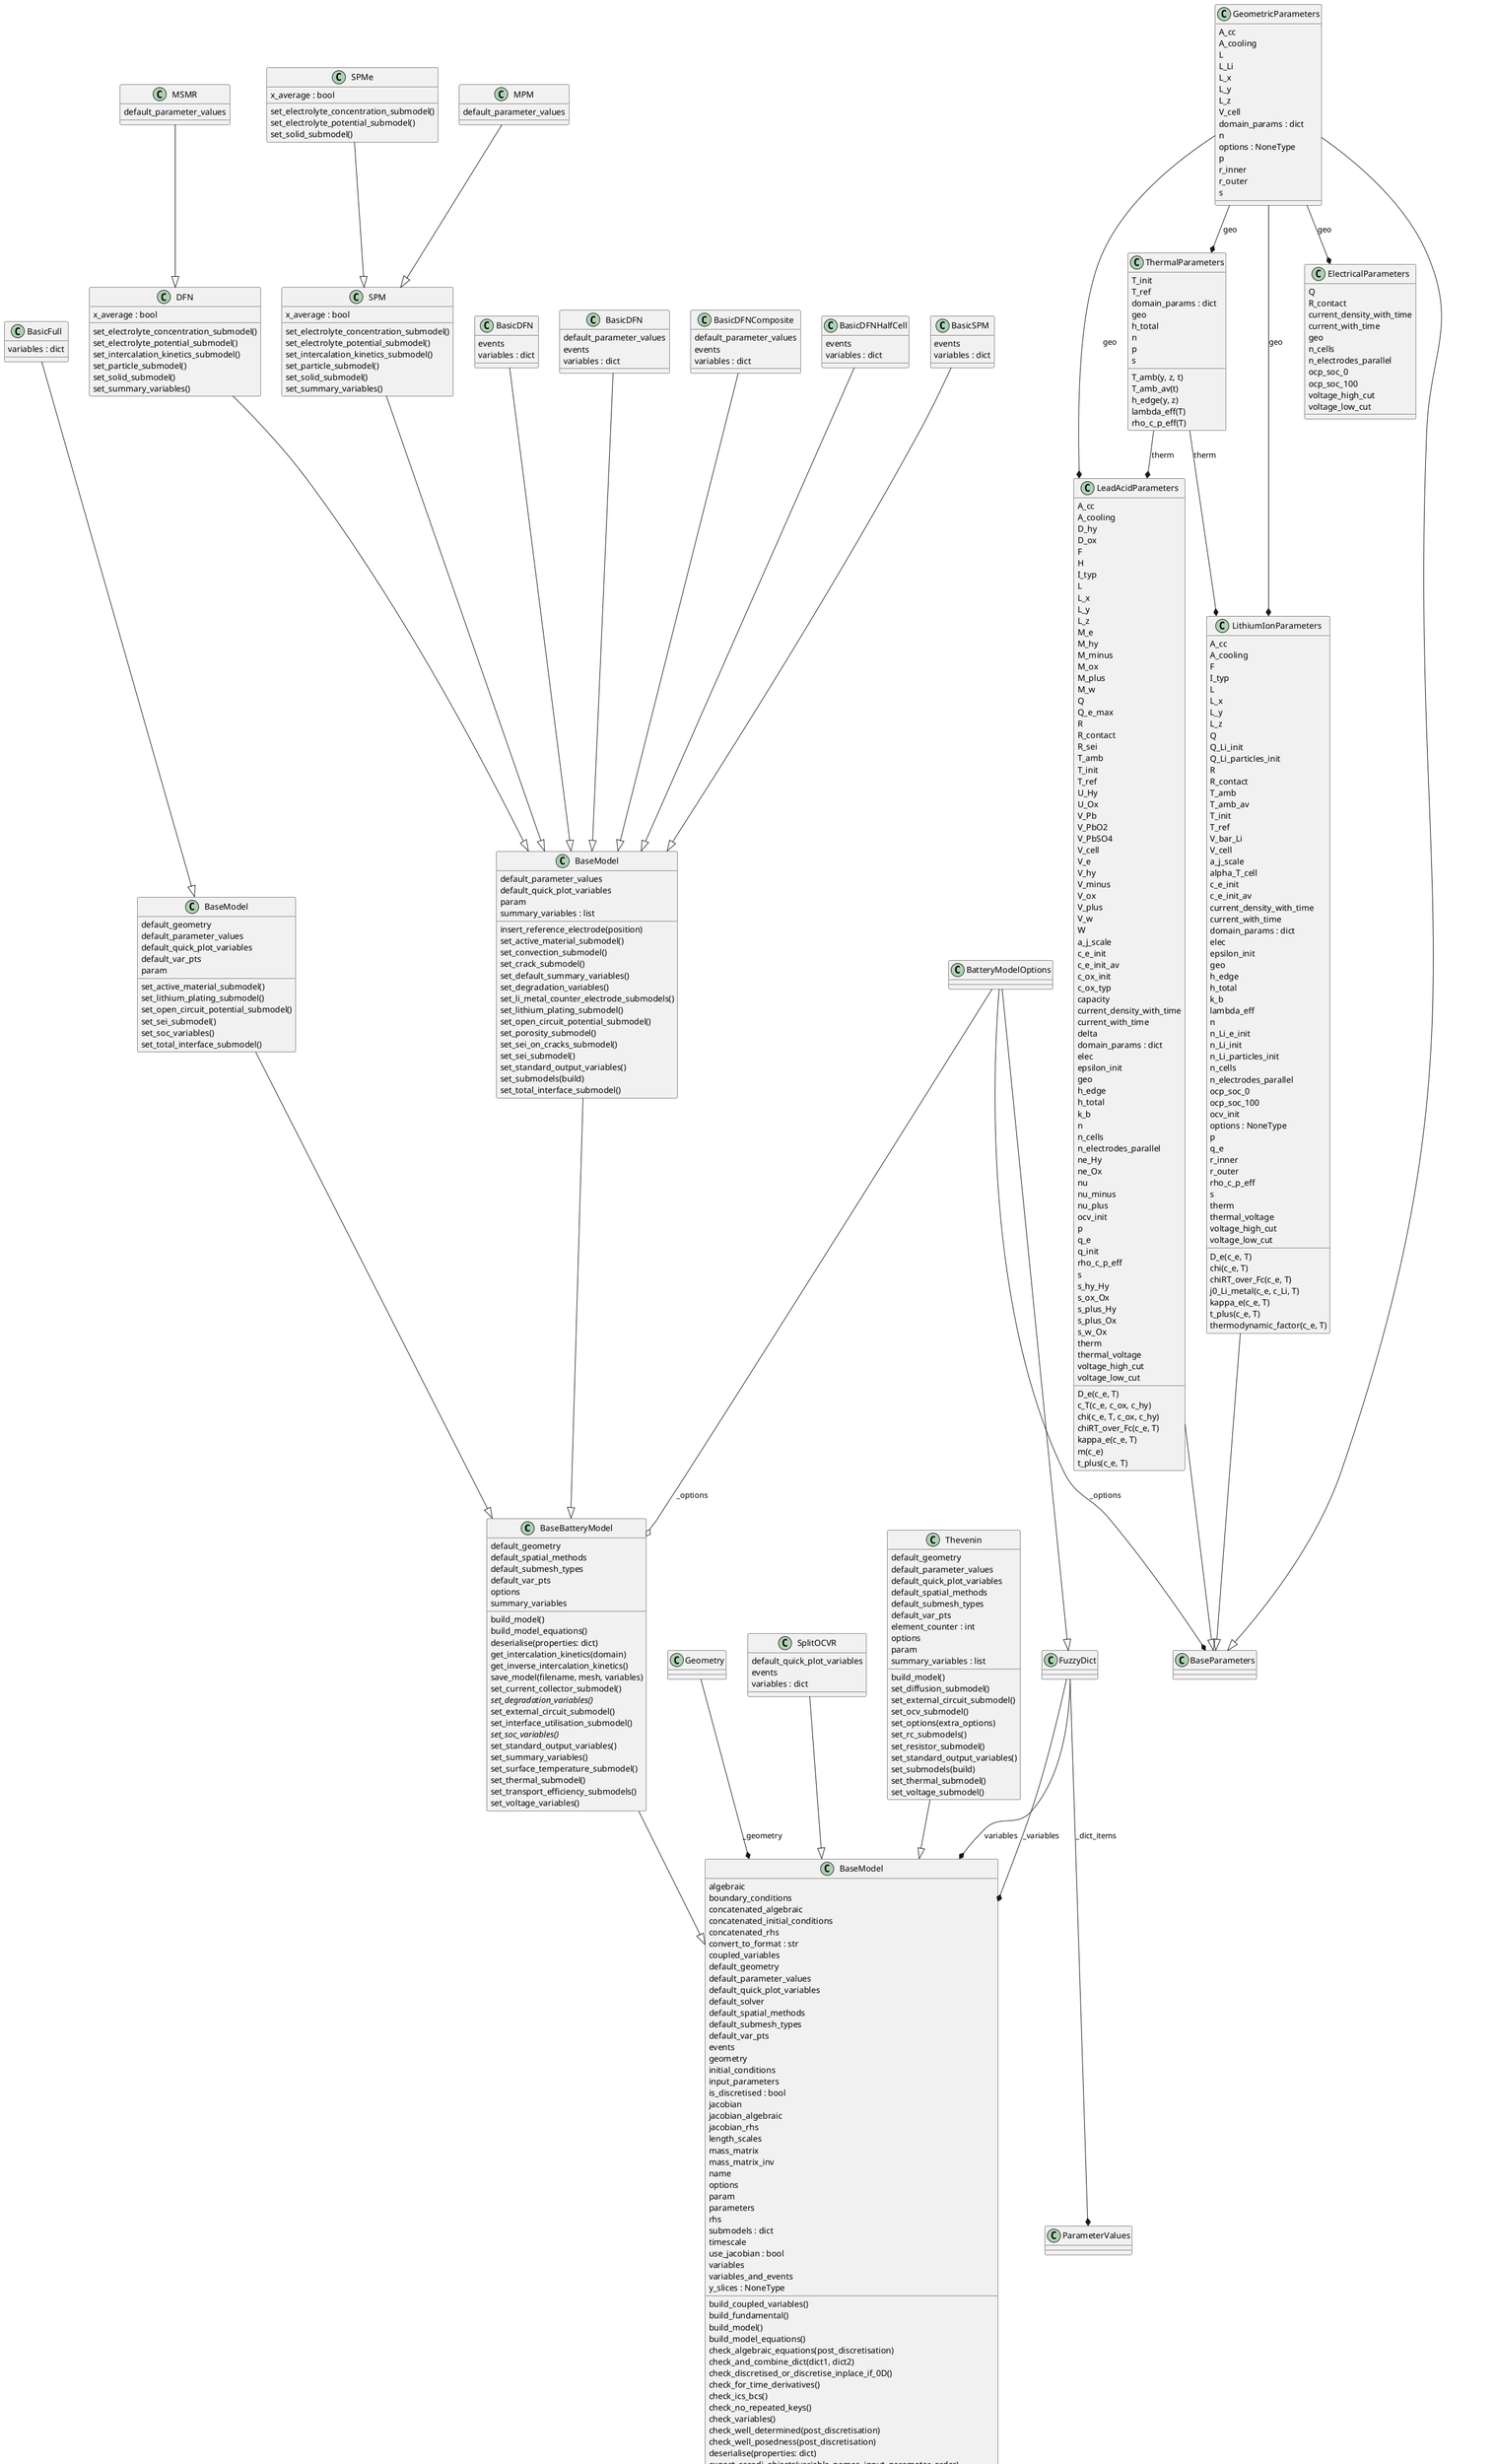 @startuml classes
set namespaceSeparator none
' class "AbsoluteValue" as pybamm.expression_tree.unary_operators.AbsoluteValue {
'   diff(variable)
' }
' class "Addition" as pybamm.expression_tree.binary_operators.Addition {
' }
' class "AlgebraicSolver" as pybamm.solvers.algebraic_solver.AlgebraicSolver {
'   extra_options : dict
'   name : str
'   tol
' }
' class "AlternativeEffectiveResistance2D" as pybamm.models.submodels.current_collector.effective_resistance_current_collector.AlternativeEffectiveResistance2D {
'   algebraic : dict
'   boundary_conditions : dict
'   initial_conditions : dict
'   name : str
'   options : dict
'   param
'   variables : dict
'   post_process(solution, param_values, V_av, I_av)
' }
' class "Ambient" as pybamm.models.submodels.thermal.surface.ambient.Ambient {
'   get_coupled_variables(variables)
' }
' class "Arcsinh" as pybamm.expression_tree.functions.Arcsinh {
' }
' class "Arctan" as pybamm.expression_tree.functions.Arctan {
' }
' class "Array" as pybamm.expression_tree.array.Array {
'   entries
'   entries_string
'   ndim
'   shape
'   create_copy(new_children, perform_simplifications: bool)
'   is_constant()
'   set_id()
'   to_equation() -> sympy.Array
'   to_json()
' }
' class "AsymmetricButlerVolmer" as pybamm.models.submodels.interface.kinetics.butler_volmer.AsymmetricButlerVolmer {
' }
' class "BackwardIndefiniteIntegral" as pybamm.expression_tree.unary_operators.BackwardIndefiniteIntegral {
'   name : str
' }
class "BaseBatteryModel" as pybamm.models.full_battery_models.base_battery_model.BaseBatteryModel {
  default_geometry
  default_spatial_methods
  default_submesh_types
  default_var_pts
  options
  summary_variables
  build_model()
  build_model_equations()
  deserialise(properties: dict)
  get_intercalation_kinetics(domain)
  get_inverse_intercalation_kinetics()
  save_model(filename, mesh, variables)
  set_current_collector_submodel()
  {abstract}set_degradation_variables()
  set_external_circuit_submodel()
  set_interface_utilisation_submodel()
  {abstract}set_soc_variables()
  set_standard_output_variables()
  set_summary_variables()
  set_surface_temperature_submodel()
  set_thermal_submodel()
  set_transport_efficiency_submodels()
  set_voltage_variables()
}
' class "BaseEffectiveResistance" as pybamm.models.submodels.current_collector.effective_resistance_current_collector.BaseEffectiveResistance {
'   default_geometry
'   default_parameter_values
'   default_spatial_methods
'   default_submesh_types
'   default_var_pts
'   options
' }
' class "BaseElectrode" as pybamm.models.submodels.electrode.base_electrode.BaseElectrode {
'   set_positive_potential : bool
' }
' class "BaseElectrolyteConductivity" as pybamm.models.submodels.electrolyte_conductivity.base_electrolyte_conductivity.BaseElectrolyteConductivity {
'   boundary_conditions : dict
'   set_boundary_conditions(variables)
' }
' class "BaseElectrolyteDiffusion" as pybamm.models.submodels.electrolyte_diffusion.base_electrolyte_diffusion.BaseElectrolyteDiffusion {
' }
' class "BaseIndefiniteIntegral" as pybamm.expression_tree.unary_operators.BaseIndefiniteIntegral {
' }
' class "BaseInterface" as pybamm.models.submodels.interface.base_interface.BaseInterface {
'   reaction
'   reaction_name : str
'   size_distribution
' }
' class "BaseKinetics" as pybamm.models.submodels.interface.kinetics.base_kinetics.BaseKinetics {
'   get_coupled_variables(variables)
'   get_fundamental_variables()
'   set_algebraic(variables)
'   set_initial_conditions(variables)
' }
' class "BaseLeadingOrderSurfaceForm" as pybamm.models.submodels.electrolyte_conductivity.surface_potential_form.leading_surface_form_conductivity.BaseLeadingOrderSurfaceForm {
'   boundary_conditions : dict
'   initial_conditions : dict
'   get_coupled_variables(variables)
'   get_fundamental_variables()
'   set_boundary_conditions(variables)
'   set_initial_conditions(variables)
' }
' class "BaseMechanics" as pybamm.models.submodels.particle_mechanics.base_mechanics.BaseMechanics {
' }
class "BaseModel" as pybamm.models.base_model.BaseModel {
  algebraic
  boundary_conditions
  concatenated_algebraic
  concatenated_initial_conditions
  concatenated_rhs
  convert_to_format : str
  coupled_variables
  default_geometry
  default_parameter_values
  default_quick_plot_variables
  default_solver
  default_spatial_methods
  default_submesh_types
  default_var_pts
  events
  geometry
  initial_conditions
  input_parameters
  is_discretised : bool
  jacobian
  jacobian_algebraic
  jacobian_rhs
  length_scales
  mass_matrix
  mass_matrix_inv
  name
  options
  param
  parameters
  rhs
  submodels : dict
  timescale
  use_jacobian : bool
  variables
  variables_and_events
  y_slices : NoneType
  build_coupled_variables()
  build_fundamental()
  build_model()
  build_model_equations()
  check_algebraic_equations(post_discretisation)
  check_and_combine_dict(dict1, dict2)
  check_discretised_or_discretise_inplace_if_0D()
  check_for_time_derivatives()
  check_ics_bcs()
  check_no_repeated_keys()
  check_variables()
  check_well_determined(post_discretisation)
  check_well_posedness(post_discretisation)
  deserialise(properties: dict)
  export_casadi_objects(variable_names, input_parameter_order)
  generate(filename, variable_names, input_parameter_order, cg_options)
  generic_deserialise(instance, properties)
  get_parameter_info(by_submodel)
  info(symbol_name)
  latexify(filename, newline, output_variables)
  list_coupled_variables()
  new_copy()
  print_parameter_info(by_submodel)
  process_parameters_and_discretise(symbol, parameter_values, disc)
  save_model(filename, mesh, variables)
  set_initial_conditions_from(solution, inplace, return_type)
  update()
  variable_names()
}
' class "BaseModel" as pybamm.models.submodels.porosity.base_porosity.BaseModel {
' }
' class "BaseModel" as pybamm.models.submodels.interface.interface_utilisation.base_utilisation.BaseModel {
' }
' class "BaseModel" as pybamm.models.submodels.interface.sei.base_sei.BaseModel {
'   get_coupled_variables(variables)
' }
' class "BaseModel" as pybamm.models.submodels.electrolyte_conductivity.surface_potential_form.full_surface_form_conductivity.BaseModel {
'   boundary_conditions : dict
'   initial_conditions : dict
'   get_coupled_variables(variables)
'   get_fundamental_variables()
'   set_boundary_conditions(variables)
'   set_initial_conditions(variables)
' }
' class "BaseModel" as pybamm.models.submodels.electrolyte_conductivity.surface_potential_form.composite_surface_form_conductivity.BaseModel {
'   boundary_conditions : dict
'   initial_conditions : dict
'   get_coupled_variables(variables)
'   get_fundamental_variables()
'   set_boundary_conditions(variables)
'   set_initial_conditions(variables)
' }
' class "BaseModel" as pybamm.models.submodels.transport_efficiency.base_transport_efficiency.BaseModel {
'   component
' }
' class "BaseModel" as pybamm.models.submodels.oxygen_diffusion.base_oxygen_diffusion.BaseModel {
' }
' class "BaseModel" as pybamm.models.submodels.convection.base_convection.BaseModel {
' }
' class "BaseModel" as pybamm.models.submodels.electrode.ohm.base_ohm.BaseModel {
'   set_boundary_conditions(variables)
' }
' class "BaseModel" as pybamm.models.submodels.active_material.base_active_material.BaseModel {
' }
' class "BaseModel" as pybamm.models.submodels.external_circuit.base_external_circuit.BaseModel {
' }
' class "BaseModel" as pybamm.models.submodels.current_collector.base_current_collector.BaseModel {
' }
class "BaseModel" as pybamm.models.full_battery_models.lead_acid.base_lead_acid_model.BaseModel {
  default_geometry
  default_parameter_values
  default_quick_plot_variables
  default_var_pts
  param
  set_active_material_submodel()
  set_lithium_plating_submodel()
  set_open_circuit_potential_submodel()
  set_sei_submodel()
  set_soc_variables()
  set_total_interface_submodel()
}
class "BaseModel" as pybamm.models.full_battery_models.lithium_ion.base_lithium_ion_model.BaseModel {
  default_parameter_values
  default_quick_plot_variables
  param
  summary_variables : list
  insert_reference_electrode(position)
  set_active_material_submodel()
  set_convection_submodel()
  set_crack_submodel()
  set_default_summary_variables()
  set_degradation_variables()
  set_li_metal_counter_electrode_submodels()
  set_lithium_plating_submodel()
  set_open_circuit_potential_submodel()
  set_porosity_submodel()
  set_sei_on_cracks_submodel()
  set_sei_submodel()
  set_standard_output_variables()
  set_submodels(build)
  set_total_interface_submodel()
}
' class "BaseOpenCircuitPotential" as pybamm.models.submodels.interface.open_circuit_potential.base_ocp.BaseOpenCircuitPotential {
' }
class "BaseParameters" as pybamm.parameters.base_parameters.BaseParameters {
'   domain
'   domain_Domain
'   options
'   phase_name : str
'   phase_prefactor : str
'   set_phase_name()
}
' class "BaseParticle" as pybamm.models.submodels.particle.base_particle.BaseParticle {
'   size_distribution
' }
' class "BasePlating" as pybamm.models.submodels.interface.lithium_plating.base_plating.BasePlating {
'   get_coupled_variables(variables)
' }
' class "BasePotentialPair" as pybamm.models.submodels.current_collector.potential_pair.BasePotentialPair {
'   algebraic : dict
'   initial_conditions : dict
'   get_fundamental_variables()
'   set_algebraic(variables)
'   set_initial_conditions(variables)
' }
' class "BaseSolver" as pybamm.solvers.base_solver.BaseSolver {
'   algebraic_solver
'   atol : float
'   computed_dvar_dp_fcns : dict
'   computed_dvar_dy_fcns : dict
'   computed_var_fcns : dict
'   extrap_tol : float
'   method : NoneType
'   name : str
'   ode_solver
'   output_variables : NoneType, list
'   requires_explicit_sensitivities
'   root_method
'   root_tol : float
'   rtol : float
'   supports_interp
'   supports_parallel_solve
'   calculate_consistent_state(model, time, inputs)
'   check_extrapolation(solution, events)
'   copy()
'   get_platform_context(system_type: str)
'   get_termination_reason(solution, events)
'   process_t_interp(t_interp)
'   set_up(model, inputs, t_eval, ics_only)
'   solve(model, t_eval, inputs, nproc, calculate_sensitivities, t_interp)
'   step(old_solution, model, dt, t_eval, npts, inputs, save, calculate_sensitivities, t_interp)
' }
' class "BaseStep" as pybamm.experiment.step.base_step.BaseStep {
'   description : NoneType
'   direction : str | None
'   duration : NoneType, float, int
'   end_time : NoneType
'   hash_args : str
'   input_duration : NoneType
'   input_value
'   next_start_time : NoneType
'   period : NoneType, float, ndarray
'   repr_args : str
'   start_time : NoneType
'   tags : NoneType, list
'   temperature : NoneType, float
'   termination : list
'   uses_default_duration
'   value
'   basic_repr()
'   copy()
'   default_duration(value)
'   default_period()
'   default_time_vector(tf, t0)
'   process_model(model, parameter_values)
'   record_tags(value, duration, termination, period, temperature, tags, start_time, description, direction)
'   setup_timestepping(solver, tf, t_interp)
'   to_dict()
'   update_model_events(new_model)
'   value_based_charge_or_discharge()
' }
' class "BaseStepExplicit" as pybamm.experiment.step.base_step.BaseStepExplicit {
'   {abstract}current_value(variables)
'   set_up(new_model, new_parameter_values)
' }
' class "BaseStepImplicit" as pybamm.experiment.step.base_step.BaseStepImplicit {
'   get_parameter_values(variables)
'   {abstract}get_submodel(model)
'   set_up(new_model, new_parameter_values)
' }
' class "BaseSubModel" as pybamm.models.submodels.base_submodel.BaseSubModel {
'   domain
'   domain_Domain
'   domain_param : NoneType
'   external : bool
'   name : str
'   options : NoneType
'   param
'   phase
'   phase_name : str
'   phase_param
'   {abstract}add_events_from(variables)
'   get_coupled_variables(variables)
'   get_fundamental_variables()
'   {abstract}get_parameter_info(by_submodel)
'   {abstract}set_algebraic(variables)
'   {abstract}set_boundary_conditions(variables)
'   {abstract}set_initial_conditions(variables)
'   set_phase(phase)
'   {abstract}set_rhs(variables)
' }
' class "BaseTermination" as pybamm.experiment.step.step_termination.BaseTermination {
'   operator : NoneType
'   value
'   {abstract}get_event(variables, step)
' }
' class "BaseThermal" as pybamm.models.submodels.thermal.base_thermal.BaseThermal {
'   x_average : bool
' }
' class "BaseThroughCellModel" as pybamm.models.submodels.convection.through_cell.base_through_cell_convection.BaseThroughCellModel {
' }
' class "BaseTransverseModel" as pybamm.models.submodels.convection.transverse.base_transverse_convection.BaseTransverseModel {
' }
class "BasicDFN" as pybamm.models.full_battery_models.lithium_ion.basic_dfn.BasicDFN {
  events
  variables : dict
}
class "BasicDFN" as pybamm.models.full_battery_models.sodium_ion.basic_dfn.BasicDFN {
  default_parameter_values
  events
  variables : dict
}
class "BasicDFNComposite" as pybamm.models.full_battery_models.lithium_ion.basic_dfn_composite.BasicDFNComposite {
  default_parameter_values
  events
  variables : dict
}
class "BasicDFNHalfCell" as pybamm.models.full_battery_models.lithium_ion.basic_dfn_half_cell.BasicDFNHalfCell {
  events
  variables : dict
}
class "BasicFull" as pybamm.models.full_battery_models.lead_acid.basic_full.BasicFull {
  variables : dict
}
class "BasicSPM" as pybamm.models.full_battery_models.lithium_ion.basic_spm.BasicSPM {
  events
  variables : dict
}
' class "BatchStudy" as pybamm.batch_study.BatchStudy {
'   C_rates : NoneType
'   INPUT_LIST : list
'   experiments : NoneType
'   geometries : NoneType
'   models
'   output_variables : NoneType
'   parameter_values : NoneType
'   permutations : bool
'   quick_plot : NoneType
'   repeats : int
'   sims : list
'   solvers : NoneType
'   spatial_methods : NoneType
'   submesh_types : NoneType
'   var_pts : NoneType
'   create_gif(number_of_images, duration, output_filename)
'   plot(output_variables)
'   solve(t_eval, solver, save_at_cycles, calc_esoh, starting_solution, initial_soc, t_interp)
' }
' class "BatteryModelDomainOptions" as pybamm.models.full_battery_models.base_battery_model.BatteryModelDomainOptions {
'   index
'   primary
'   secondary
' }
class "BatteryModelOptions" as pybamm.models.full_battery_models.base_battery_model.BatteryModelOptions {
'   electrode_types
'   negative
'   phases
'   positive
'   possible_options : dict
'   whole_cell_domains
'   print_detailed_options()
'   print_options()
}
' class "BatteryModelPhaseOptions" as pybamm.models.full_battery_models.base_battery_model.BatteryModelPhaseOptions {
'   domain_options
'   index
' }
' class "BinaryOperator" as pybamm.expression_tree.binary_operators.BinaryOperator {
'   left
'   right
'   create_copy(new_children: list[pybamm.Symbol] | None, perform_simplifications: bool)
'   evaluate(t: float | None, y: np.ndarray | None, y_dot: np.ndarray | None, inputs: dict | str | None)
'   is_constant()
'   to_equation()
'   to_json()
' }
' class "BoundaryConditionsDict" as pybamm.models.base_model.BoundaryConditionsDict {
'   check_and_convert_bcs(boundary_conditions)
'   update(bcs)
' }
' class "BoundaryGradient" as pybamm.expression_tree.unary_operators.BoundaryGradient {
' }
' class "BoundaryIntegral" as pybamm.expression_tree.unary_operators.BoundaryIntegral {
'   region : str
'   set_id()
' }
' class "BoundaryMass" as pybamm.expression_tree.unary_operators.BoundaryMass {
' }
' class "BoundaryOperator" as pybamm.expression_tree.unary_operators.BoundaryOperator {
'   side
'   set_id()
' }
' class "BoundaryValue" as pybamm.expression_tree.unary_operators.BoundaryValue {
' }
' class "Broadcast" as pybamm.expression_tree.broadcasts.Broadcast {
'   broadcasts_to_nodes
'   {abstract}reduce_one_dimension()
'   {abstract}to_json()
' }
' class "Bruggeman" as pybamm.models.submodels.transport_efficiency.bruggeman.Bruggeman {
'   get_coupled_variables(variables)
' }
' class "CCCVFunctionControl" as pybamm.models.submodels.external_circuit.function_control_external_circuit.CCCVFunctionControl {
'   cccv(variables)
' }
' class "CRate" as pybamm.experiment.step.steps.CRate {
'   calculate_charge_or_discharge : bool
'   period
'   temperature
'   current_value(variables)
'   default_duration(value)
' }
' class "Callback" as pybamm.callbacks.Callback {
'   {abstract}on_cycle_end(logs)
'   {abstract}on_cycle_start(logs)
'   {abstract}on_experiment_end(logs)
'   {abstract}on_experiment_error(logs)
'   {abstract}on_experiment_infeasible_event(logs)
'   {abstract}on_experiment_infeasible_time(logs)
'   {abstract}on_experiment_start(logs)
'   {abstract}on_step_end(logs)
'   {abstract}on_step_start(logs)
' }
' class "CallbackList" as pybamm.callbacks.CallbackList {
'   callbacks
' }
' class "CasadiAlgebraicSolver" as pybamm.solvers.casadi_algebraic_solver.CasadiAlgebraicSolver {
'   extra_options : dict
'   name : str
'   tol
' }
' class "CasadiConverter" as pybamm.expression_tree.operations.convert_to_casadi.CasadiConverter {
'   convert(symbol: pybamm.Symbol, t: casadi.MX, y: casadi.MX, y_dot: casadi.MX, inputs: dict | None) -> casadi.MX
' }
' class "CasadiSolver" as pybamm.solvers.casadi_solver.CasadiSolver {
'   dt_max : int
'   extra_options_call : dict
'   extra_options_setup : dict
'   integrator_specs
'   integrators
'   integrators_maxcount : int
'   max_step_decrease_count : int
'   mode : str
'   name : str
'   perturb_algebraic_initial_conditions : bool
'   return_solution_if_failed_early : bool
'   y_sols : dict
'   create_integrator(model, inputs, t_eval, use_event_switch)
' }
' class "CationExchangeMembrane" as pybamm.models.submodels.transport_efficiency.cation_exchange_membrane.CationExchangeMembrane {
'   get_coupled_variables(variables)
' }
' class "Ceiling" as pybamm.expression_tree.unary_operators.Ceiling {
'   diff(variable)
' }
' class "Chebyshev1DSubMesh" as pybamm.meshes.one_dimensional_submeshes.Chebyshev1DSubMesh {
' }
' class "Citations" as pybamm.citations.Citations {
'   format_citations(output_format, pybtex)
'   print(filename, output_format, verbose)
'   print_import_warning()
'   read_citations()
'   register(key)
'   write_citations(cite_list, filename, verbose)
' }
' class "Composite" as pybamm.models.submodels.electrolyte_conductivity.composite_conductivity.Composite {
'   get_coupled_variables(variables)
' }
' class "Composite" as pybamm.models.submodels.electrode.ohm.composite_ohm.Composite {
'   get_coupled_variables(variables)
'   set_boundary_conditions(variables)
' }
' class "CompositeAlgebraic" as pybamm.models.submodels.electrolyte_conductivity.surface_potential_form.composite_surface_form_conductivity.CompositeAlgebraic {
'   set_algebraic(variables)
' }
' class "CompositeDifferential" as pybamm.models.submodels.electrolyte_conductivity.surface_potential_form.composite_surface_form_conductivity.CompositeDifferential {
'   set_rhs(variables)
' }
' class "Concatenation" as pybamm.expression_tree.concatenations.Concatenation {
'   concat_latex : tuple
'   concatenation_function : NoneType
'   print_name : str
'   create_copy(new_children: list[pybamm.Symbol] | None, perform_simplifications: bool)
'   evaluate(t: float | None, y: np.ndarray | None, y_dot: np.ndarray | None, inputs: dict | str | None)
'   get_children_domains(children: Sequence[pybamm.Symbol])
'   is_constant()
'   to_equation()
' }
' class "ConcatenationVariable" as pybamm.expression_tree.concatenations.ConcatenationVariable {
'   bounds
'   print_name : str
' }
' class "Constant" as pybamm.models.submodels.porosity.constant_porosity.Constant {
'   {abstract}add_events_from(variables)
'   get_fundamental_variables()
' }
' class "Constant" as pybamm.models.submodels.interface.interface_utilisation.constant_utilisation.Constant {
'   get_fundamental_variables()
' }
' class "Constant" as pybamm.models.submodels.active_material.constant_active_material.Constant {
'   get_fundamental_variables()
' }
' class "ConstantConcentration" as pybamm.models.submodels.electrolyte_diffusion.constant_concentration.ConstantConcentration {
'   boundary_conditions : dict
'   {abstract}add_events_from(variables)
'   get_coupled_variables(variables)
'   get_fundamental_variables()
'   set_boundary_conditions(variables)
' }
' class "ConstantSEI" as pybamm.models.submodels.interface.sei.constant_sei.ConstantSEI {
'   reaction_loc : str
'   get_coupled_variables(variables)
'   get_fundamental_variables()
' }
' class "Cos" as pybamm.expression_tree.functions.Cos {
' }
' class "Cosh" as pybamm.expression_tree.functions.Cosh {
' }
' class "CoupledVariable" as pybamm.expression_tree.coupled_variable.CoupledVariable {
'   children
'   create_copy()
'   set_coupled_variable(symbol, expr)
' }
' class "CrackPropagation" as pybamm.models.submodels.particle_mechanics.crack_propagation.CrackPropagation {
'   initial_conditions : dict
'   rhs : dict
'   x_average
'   add_events_from(variables)
'   get_coupled_variables(variables)
'   get_fundamental_variables()
'   set_initial_conditions(variables)
'   set_rhs(variables)
' }
' class "CrateTermination" as pybamm.experiment.step.step_termination.CrateTermination {
'   get_event(variables, step)
' }
' class "Current" as pybamm.experiment.step.steps.Current {
'   calculate_charge_or_discharge : bool
'   period
'   temperature
'   current_value(variables)
' }
' class "Current" as pybamm.experiment.step.step_termination.Current {
' }
' class "CurrentCollector1D" as pybamm.models.submodels.thermal.pouch_cell.pouch_cell_1D_current_collectors.CurrentCollector1D {
'   boundary_conditions : dict
'   initial_conditions : dict
'   rhs : dict
'   get_coupled_variables(variables)
'   get_fundamental_variables()
'   set_boundary_conditions(variables)
'   set_initial_conditions(variables)
'   set_rhs(variables)
' }
' class "CurrentCollector2D" as pybamm.models.submodels.thermal.pouch_cell.pouch_cell_2D_current_collectors.CurrentCollector2D {
'   boundary_conditions : dict
'   initial_conditions : dict
'   rhs : dict
'   get_coupled_variables(variables)
'   get_fundamental_variables()
'   set_boundary_conditions(variables)
'   set_initial_conditions(variables)
'   set_rhs(variables)
' }
' class "CurrentDriven" as pybamm.models.submodels.interface.interface_utilisation.current_driven_utilisation.CurrentDriven {
'   initial_conditions : dict
'   reaction_loc
'   rhs : dict
'   add_events_from(variables)
'   get_fundamental_variables()
'   set_initial_conditions(variables)
'   set_rhs(variables)
' }
' class "CurrentForInverseButlerVolmer" as pybamm.models.submodels.interface.kinetics.inverse_kinetics.inverse_butler_volmer.CurrentForInverseButlerVolmer {
'   get_coupled_variables(variables)
' }
' class "CurrentForInverseButlerVolmerLithiumMetal" as pybamm.models.submodels.interface.kinetics.inverse_kinetics.inverse_butler_volmer.CurrentForInverseButlerVolmerLithiumMetal {
'   get_coupled_variables(variables)
' }
' class "CurrentSigmoidOpenCircuitPotential" as pybamm.models.submodels.interface.open_circuit_potential.current_sigmoid_ocp.CurrentSigmoidOpenCircuitPotential {
'   get_coupled_variables(variables)
' }
' class "CurrentTermination" as pybamm.experiment.step.step_termination.CurrentTermination {
'   get_event(variables, step)
' }
' class "CustomPrint" as pybamm.expression_tree.printing.sympy_overrides.CustomPrint {
' }
' class "CustomStepExplicit" as pybamm.experiment.step.steps.CustomStepExplicit {
'   current_value_function
'   kwargs : dict
'   copy()
'   current_value(variables)
' }
' class "CustomStepImplicit" as pybamm.experiment.step.steps.CustomStepImplicit {
'   control : str
'   current_rhs_function
'   kwargs : dict
'   copy()
'   get_submodel(model)
' }
' class "CustomTermination" as pybamm.experiment.step.step_termination.CustomTermination {
'   event_function
'   name
'   get_event(variables, step)
' }
class "DFN" as pybamm.models.full_battery_models.lithium_ion.dfn.DFN {
  x_average : bool
  set_electrolyte_concentration_submodel()
  set_electrolyte_potential_submodel()
  set_intercalation_kinetics_submodel()
  set_particle_submodel()
  set_solid_submodel()
  set_summary_variables()
}
' class "DataLoader" as pybamm.pybamm_data.DataLoader {
'   files : dict
'   path : Path
'   registry : Pooch
'   version : str
'   get_data(filename: str)
'   show_registry()
' }
' class "DefiniteIntegralVector" as pybamm.expression_tree.unary_operators.DefiniteIntegralVector {
'   vector_type : str
'   set_id()
' }
' class "DeltaFunction" as pybamm.expression_tree.unary_operators.DeltaFunction {
'   side
'   evaluate_for_shape()
'   set_id()
' }
' class "DiffusionElement" as pybamm.models.submodels.equivalent_circuit_elements.diffusion_element.DiffusionElement {
'   boundary_conditions : dict
'   events
'   initial_conditions : dict
'   model_options : NoneType
'   rhs : dict
'   add_events_from(variables)
'   get_coupled_variables(variables)
'   get_fundamental_variables()
'   set_initial_conditions(variables)
'   set_rhs(variables)
' }
' class "DiffusionLimited" as pybamm.models.submodels.interface.kinetics.diffusion_limited.DiffusionLimited {
'   order
'   get_coupled_variables(variables)
' }
' class "DischargeThroughput" as pybamm.models.submodels.external_circuit.discharge_throughput.DischargeThroughput {
'   get_fundamental_variables()
'   set_initial_conditions(variables)
'   set_rhs(variables)
' }
' class "DiscreteTimeData" as pybamm.expression_tree.discrete_time_sum.DiscreteTimeData {
'   create_copy(new_children, perform_simplifications)
' }
' class "DiscreteTimeSum" as pybamm.expression_tree.discrete_time_sum.DiscreteTimeSum {
'   data : NoneType
'   sum_times
'   sum_values
' }
' class "Discretisation" as pybamm.discretisations.discretisation.Discretisation {
'   bcs
'   bounds : tuple
'   mesh
'   spatial_methods
'   y_slices
'   y_slices_explicit : dict
'   check_initial_conditions(model)
'   check_model(model)
'   check_tab_conditions(symbol, bcs)
'   concatenate()
'   create_mass_matrix(model)
'   is_variable_independent(var, all_vars_in_eqns)
'   process_boundary_conditions(model)
'   process_dict(var_eqn_dict, ics)
'   process_initial_conditions(model)
'   process_model(model, inplace)
'   process_rhs_and_algebraic(model)
'   process_symbol(symbol)
'   remove_independent_variables_from_rhs(model)
'   set_internal_boundary_conditions(model)
'   set_variable_slices(variables)
' }
' class "<color:red>DiscretisationError</color>" as pybamm.expression_tree.exceptions.DiscretisationError {
' }
' class "Divergence" as pybamm.expression_tree.unary_operators.Divergence {
' }
' class "Division" as pybamm.expression_tree.binary_operators.Division {
' }
' class "Domain" as pybamm.parameters.bpx.Domain {
'   name : str
'   pre_name : str
'   short_pre_name : str
' }
' class "DomainConcatenation" as pybamm.expression_tree.concatenations.DomainConcatenation {
'   full_mesh
'   secondary_dimensions_npts : int
'   create_slices(node: pybamm.Symbol) -> defaultdict
'   to_json()
' }
' class "<color:red>DomainError</color>" as pybamm.expression_tree.exceptions.DomainError {
' }
' class "DomainGeometricParameters" as pybamm.parameters.geometric_parameters.DomainGeometricParameters {
'   A_tab
'   L
'   L_cc
'   L_tab
'   b_e
'   b_s
'   centre_y_tab
'   centre_z_tab
'   domain
'   main_param
'   phase_params : dict
'   prim
'   sec
'   tau_e
'   tau_s
' }
' class "DomainLeadAcidParameters" as pybamm.parameters.lead_acid_parameters.DomainLeadAcidParameters {
'   A_tab
'   DeltaV
'   DeltaVliq
'   DeltaVsurf
'   L
'   L_cc
'   L_tab
'   Q_max
'   b_e
'   b_s
'   centre_y_tab
'   centre_z_tab
'   d
'   domain
'   eps_max
'   epsilon_inactive
'   epsilon_init
'   geo
'   h_cc
'   h_tab
'   lambda_
'   lambda_cc
'   main_param
'   phase_params : dict
'   prim
'   rho_c_p
'   rho_c_p_cc
'   sigma_cc
'   therm
'   xi
'   C_dl(T)
'   sigma(T)
' }
' class "DomainLithiumIonParameters" as pybamm.parameters.lithium_ion_parameters.DomainLithiumIonParameters {
'   A_tab
'   L
'   L_cc
'   L_tab
'   Q_Li_init
'   Q_init
'   b_e
'   b_s
'   beta_utilisation
'   centre_y_tab
'   centre_z_tab
'   domain
'   epsilon_inactive
'   epsilon_init
'   geo
'   h_cc
'   h_tab
'   lambda_
'   lambda_cc
'   main_param
'   n_Li_init
'   phase_params : dict
'   prim
'   rho_c_p
'   rho_c_p_cc
'   sec
'   sigma_cc
'   tau_e
'   tau_s
'   therm
'   u_init
'   C_dl(T)
'   LAM_rate_current(i, T)
'   sigma(T)
' }
' class "DomainThermalParameters" as pybamm.parameters.thermal_parameters.DomainThermalParameters {
'   domain
'   h_tab
'   main_param
'   c_p(T)
'   c_p_cc(T)
'   h_cc(y, z)
'   lambda_(T)
'   lambda_cc(T)
'   rho(T)
'   rho_c_p(T)
'   rho_c_p_cc(T)
'   rho_cc(T)
' }
' class "Downwind" as pybamm.expression_tree.unary_operators.Downwind {
' }
' class "DummySolver" as pybamm.solvers.dummy_solver.DummySolver {
'   name : str
' }
' class "EcmParameters" as pybamm.parameters.ecm_parameters.EcmParameters {
'   A_cc
'   Q
'   cell_capacity
'   cth_cell
'   cth_jig
'   current_density_with_time
'   current_with_time
'   initial_T_cell
'   initial_T_jig
'   initial_soc
'   k_cell_jig
'   k_jig_air
'   n_cells
'   n_electrodes_parallel
'   tau_D
'   voltage_high_cut
'   voltage_low_cut
'   T_amb(t)
'   dUdT(ocv, T_cell)
'   initial_rc_overpotential(element_number)
'   ocv(soc)
'   rcr_element(name, T_cell, current, soc)
' }
' class "EffectiveResistance" as pybamm.models.submodels.current_collector.effective_resistance_current_collector.EffectiveResistance {
'   algebraic : dict
'   boundary_conditions : dict
'   initial_conditions : dict
'   options : NoneType
'   param
'   variables : dict
'   get_fundamental_variables()
'   post_process(solution, param_values, V_av, I_av)
'   set_algebraic(variables)
'   set_boundary_conditions(variables)
'   set_initial_conditions(variables)
' }
class "ElectricalParameters" as pybamm.parameters.electrical_parameters.ElectricalParameters {
  Q
  R_contact
  current_density_with_time
  current_with_time
  geo
  n_cells
  n_electrodes_parallel
  ocp_soc_0
  ocp_soc_100
  voltage_high_cut
  voltage_low_cut
}
' class "ElectrodeSOHHalfCell" as pybamm.models.full_battery_models.lithium_ion.electrode_soh_half_cell.ElectrodeSOHHalfCell {
'   algebraic : dict
'   default_solver
'   initial_conditions : dict
'   variables : dict
' }
' class "ElectrodeSOHSolver" as pybamm.models.full_battery_models.lithium_ion.electrode_soh.ElectrodeSOHSolver {
'   OCV_function : NoneType, str
'   V_max
'   V_min
'   known_value : str
'   lims_ocp : tuple
'   options
'   param
'   parameter_values
'   get_initial_ocps(initial_value, tol, inputs)
'   get_initial_stoichiometries(initial_value, tol, inputs)
'   get_min_max_ocps()
'   get_min_max_stoichiometries(inputs)
'   solve(inputs)
'   theoretical_energy_integral(inputs, points)
' }
' class "EmptySolution" as pybamm.solvers.solution.EmptySolution {
'   t : NoneType, ndarray
'   termination : NoneType
'   copy()
' }
' class "EqualHeaviside" as pybamm.expression_tree.binary_operators.EqualHeaviside {
' }
' class "Equality" as pybamm.expression_tree.binary_operators.Equality {
'   diff(variable)
' }
' class "EquationDict" as pybamm.models.base_model.EquationDict {
'   name
'   check_and_convert_equations(equations)
'   update(equations)
' }
' class "Erf" as pybamm.expression_tree.functions.Erf {
' }
' class "EvaluateAt" as pybamm.expression_tree.unary_operators.EvaluateAt {
'   position
'   set_id()
' }
' class "EvaluatorJax" as pybamm.expression_tree.operations.evaluate_python.EvaluatorJax {
'   debug(t, y, inputs)
'   get_jacobian()
'   get_jacobian_action()
'   get_sensitivities()
'   jvp(t, y, v, inputs)
' }
' class "EvaluatorJaxJacobian" as pybamm.expression_tree.operations.evaluate_python.EvaluatorJaxJacobian {
' }
' class "EvaluatorJaxSensitivities" as pybamm.expression_tree.operations.evaluate_python.EvaluatorJaxSensitivities {
' }
' class "EvaluatorPython" as pybamm.expression_tree.operations.evaluate_python.EvaluatorPython {
' }
' class "Event" as pybamm.models.event.Event {
'   event_type
'   expression
'   name
'   evaluate(t: float | None, y: np.ndarray | None, y_dot: np.ndarray | None, inputs: dict | None)
'   to_json()
' }
' class "EventType" as pybamm.models.event.EventType {
'   name
' }
' class "Exp" as pybamm.expression_tree.functions.Exp {
' }
' class "Experiment" as pybamm.experiment.experiment.Experiment {
'   args : tuple
'   cycle_lengths
'   cycles : list
'   initial_start_time
'   period : NoneType, float
'   steps
'   temperature : NoneType, float
'   termination : dict
'   termination_string : list[str] | None
'   unique_steps : set
'   copy()
'   process_steps(unprocessed_steps, period, temp)
'   read_termination(termination)
'   search_tag(tag)
' }
' class "Explicit" as pybamm.models.submodels.electrolyte_conductivity.surface_potential_form.explicit_surface_form_conductivity.Explicit {
'   get_coupled_variables(variables)
'   set_boundary_conditions(variables)
' }
' class "Explicit" as pybamm.models.submodels.convection.through_cell.explicit_convection.Explicit {
'   get_coupled_variables(variables)
' }
' class "ExplicitCurrentControl" as pybamm.models.submodels.external_circuit.explicit_control_external_circuit.ExplicitCurrentControl {
'   get_fundamental_variables()
'   set_algebraic(variables)
'   set_initial_conditions(variables)
' }
' class "ExplicitPowerControl" as pybamm.models.submodels.external_circuit.explicit_control_external_circuit.ExplicitPowerControl {
'   get_coupled_variables(variables)
' }
' class "ExplicitResistanceControl" as pybamm.models.submodels.external_circuit.explicit_control_external_circuit.ExplicitResistanceControl {
'   get_coupled_variables(variables)
' }
' class "ExplicitTimeIntegral" as pybamm.expression_tree.unary_operators.ExplicitTimeIntegral {
'   initial_condition
'   is_constant()
'   to_json()
' }
' class "Exponential1DSubMesh" as pybamm.meshes.one_dimensional_submeshes.Exponential1DSubMesh {
' }
' class "FickianDiffusion" as pybamm.models.submodels.particle.fickian_diffusion.FickianDiffusion {
'   boundary_conditions : dict
'   initial_conditions : dict
'   rhs : dict
'   x_average : bool
'   get_coupled_variables(variables)
'   get_fundamental_variables()
'   set_boundary_conditions(variables)
'   set_initial_conditions(variables)
'   set_rhs(variables)
' }
' class "FiniteVolume" as pybamm.spatial_methods.finite_volume.FiniteVolume {
'   add_ghost_nodes(symbol, discretised_symbol, bcs)
'   add_neumann_values(symbol, discretised_gradient, bcs, domain)
'   boundary_value_or_flux(symbol, discretised_child, bcs)
'   build(mesh)
'   concatenation(disc_children)
'   definite_integral_matrix(child, vector_type, integration_dimension)
'   delta_function(symbol, discretised_symbol)
'   divergence(symbol, discretised_symbol, boundary_conditions)
'   divergence_matrix(domains)
'   edge_to_node(discretised_symbol, method)
'   evaluate_at(symbol, discretised_child, position)
'   gradient(symbol, discretised_symbol, boundary_conditions)
'   gradient_matrix(domain, domains)
'   indefinite_integral(child, discretised_child, direction)
'   indefinite_integral_matrix_edges(domains, direction)
'   indefinite_integral_matrix_nodes(domains, direction)
'   integral(child, discretised_child, integration_dimension)
'   internal_neumann_condition(left_symbol_disc, right_symbol_disc, left_mesh, right_mesh)
'   laplacian(symbol, discretised_symbol, boundary_conditions)
'   node_to_edge(discretised_symbol, method)
'   process_binary_operators(bin_op, left, right, disc_left, disc_right)
'   shift(discretised_symbol, shift_key, method)
'   spatial_variable(symbol)
'   upwind_or_downwind(symbol, discretised_symbol, bcs, direction)
' }
' class "Floor" as pybamm.expression_tree.unary_operators.Floor {
'   diff(variable)
' }
' class "ForwardTafel" as pybamm.models.submodels.interface.kinetics.tafel.ForwardTafel {
' }
' class "Full" as pybamm.models.submodels.interface.interface_utilisation.full_utilisation.Full {
'   get_fundamental_variables()
' }
' class "Full" as pybamm.models.submodels.electrolyte_conductivity.full_conductivity.Full {
'   algebraic : dict
'   initial_conditions : dict
'   get_coupled_variables(variables)
'   get_fundamental_variables()
'   set_algebraic(variables)
'   set_initial_conditions(variables)
' }
' class "Full" as pybamm.models.submodels.oxygen_diffusion.full_oxygen_diffusion.Full {
'   boundary_conditions : dict
'   initial_conditions : dict
'   rhs : dict
'   get_coupled_variables(variables)
'   get_fundamental_variables()
'   set_boundary_conditions(variables)
'   set_initial_conditions(variables)
'   set_rhs(variables)
' }
' class "Full" as pybamm.models.submodels.convection.through_cell.full_convection.Full {
'   algebraic : dict
'   boundary_conditions : dict
'   initial_conditions : dict
'   get_coupled_variables(variables)
'   get_fundamental_variables()
'   set_algebraic(variables)
'   set_boundary_conditions(variables)
'   set_initial_conditions(variables)
' }
' class "Full" as pybamm.models.submodels.convection.transverse.full_convection.Full {
'   algebraic : dict
'   boundary_conditions : dict
'   initial_conditions : dict
'   get_fundamental_variables()
'   set_algebraic(variables)
'   set_boundary_conditions(variables)
'   set_initial_conditions(variables)
' }
' class "Full" as pybamm.models.submodels.electrolyte_diffusion.full_diffusion.Full {
'   boundary_conditions : dict
'   initial_conditions : dict
'   rhs : dict
'   get_coupled_variables(variables)
'   get_fundamental_variables()
'   set_boundary_conditions(variables)
'   set_initial_conditions(variables)
'   set_rhs(variables)
' }
' class "Full" as pybamm.models.submodels.electrode.ohm.full_ohm.Full {
'   get_coupled_variables(variables)
'   get_fundamental_variables()
'   set_algebraic(variables)
'   set_boundary_conditions(variables)
'   set_initial_conditions(variables)
' }
' class "Full" as pybamm.models.full_battery_models.lead_acid.full.Full {
'   set_convection_submodel()
'   set_electrolyte_submodel()
'   set_intercalation_kinetics_submodel()
'   set_porosity_submodel()
'   set_side_reaction_submodels()
'   set_solid_submodel()
' }
' class "FullAlgebraic" as pybamm.models.submodels.electrolyte_conductivity.surface_potential_form.full_surface_form_conductivity.FullAlgebraic {
'   set_algebraic(variables)
' }
' class "FullBroadcast" as pybamm.expression_tree.broadcasts.FullBroadcast {
'   broadcast_domain
'   broadcast_type : str
'   print_name : str
'   check_and_set_domains(child: pybamm.Symbol, broadcast_domains: dict)
'   reduce_one_dimension()
' }
' class "FullBroadcastToEdges" as pybamm.expression_tree.broadcasts.FullBroadcastToEdges {
'   broadcast_type : str
'   reduce_one_dimension()
' }
' class "FullDifferential" as pybamm.models.submodels.electrolyte_conductivity.surface_potential_form.full_surface_form_conductivity.FullDifferential {
'   set_rhs(variables)
' }
' class "Function" as pybamm.expression_tree.functions.Function {
'   differentiated_function : NoneType
'   function : Callable
'   name
'   create_copy(new_children: list[pybamm.Symbol] | None, perform_simplifications: bool)
'   diff(variable: pybamm.Symbol)
'   evaluate(t: float | None, y: np.ndarray | None, y_dot: np.ndarray | None, inputs: dict | str | None)
'   is_constant()
'   to_equation()
'   {abstract}to_json()
' }
' class "FunctionControl" as pybamm.models.submodels.external_circuit.function_control_external_circuit.FunctionControl {
'   control : str
'   external_circuit_function
'   get_fundamental_variables()
'   set_algebraic(variables)
'   set_initial_conditions(variables)
'   set_rhs(variables)
' }
' class "FunctionParameter" as pybamm.expression_tree.parameter.FunctionParameter {
'   diff_variable : pybamm.Symbol | None
'   input_names
'   print_name : NoneType, str
'   create_copy(new_children, perform_simplifications)
'   diff(variable: pybamm.Symbol) -> pybamm.FunctionParameter
'   print_input_names()
'   set_id()
'   to_equation() -> sympy.Symbol
'   {abstract}to_json()
' }
class "FuzzyDict" as pybamm.util.FuzzyDict {
'   copy()
'   get_best_matches(key)
'   search(keys: str | list[str], print_values: bool)
}
class "GeometricParameters" as pybamm.parameters.geometric_parameters.GeometricParameters {
  A_cc
  A_cooling
  L
  L_Li
  L_x
  L_y
  L_z
  V_cell
  domain_params : dict
  n
  options : NoneType
  p
  r_inner
  r_outer
  s
}
class "Geometry" as pybamm.geometry.geometry.Geometry {
'   parameters
'   print_parameter_info()
}
' class "<color:red>GeometryError</color>" as pybamm.expression_tree.exceptions.GeometryError {
' }
' class "Gradient" as pybamm.expression_tree.unary_operators.Gradient {
' }
' class "GradientSquared" as pybamm.expression_tree.unary_operators.GradientSquared {
' }
' class "HashableArrayWrapper" as pybamm.solvers.jax_bdf_solver.HashableArrayWrapper {
'   val
' }
' class "HeterogeneousCatalyst" as pybamm.models.submodels.transport_efficiency.heterogeneous_catalyst.HeterogeneousCatalyst {
'   get_coupled_variables(variables)
' }
' class "HyperbolaOfRevolution" as pybamm.models.submodels.transport_efficiency.hyperbola_of_revolution.HyperbolaOfRevolution {
'   get_coupled_variables(variables)
' }
' class "IDAKLUJax" as pybamm.solvers.idaklu_jax.IDAKLUJax {
'   idaklu_jax_obj : NoneType
'   jax_calculate_sensitivities : bool
'   jax_inputs : NoneType
'   jax_model
'   jax_output_variables
'   jax_t_eval
'   jax_t_interp : NoneType, ndarray
'   jaxify_f
'   jaxpr : NoneType
'   solver
'   get_jaxpr()
'   get_var()
'   get_vars()
'   jax_grad(t: np.ndarray, inputs: Union[dict, None], output_variables: Union[list[str], None])
'   jax_value(t: np.ndarray, inputs: Union[dict, None], output_variables: Union[list[str], None])
'   jaxify(model, t_eval)
' }
' class "IDAKLUSolver" as pybamm.solvers.idaklu_solver.IDAKLUSolver {
'   dvar_dp_idaklu_fcns : list
'   dvar_dy_idaklu_fcns : list
'   name : str
'   output_variables : NoneType, list
'   requires_explicit_sensitivities
'   supports_parallel_solve
'   var_idaklu_fcns : list
'   jaxify(model, t_eval)
'   set_up(model, inputs, t_eval, ics_only)
' }
' class "IndefiniteIntegral" as pybamm.expression_tree.unary_operators.IndefiniteIntegral {
'   name : str
' }
' class "IndependentVariable" as pybamm.expression_tree.independent_variable.IndependentVariable {
'   create_copy(new_children, perform_simplifications)
'   to_equation() -> sympy.Symbol
' }
' class "Index" as pybamm.expression_tree.unary_operators.Index {
'   index
'   slice : slice
'   set_id()
'   to_json()
' }
' class "Inner" as pybamm.expression_tree.binary_operators.Inner {
' }
' class "InputParameter" as pybamm.expression_tree.input_parameter.InputParameter {
'   create_copy(new_children, perform_simplifications) -> pybamm.InputParameter
'   to_json()
' }
' class "Integral" as pybamm.expression_tree.unary_operators.Integral {
'   integration_variable
'   set_id()
' }
' class "Integrated" as pybamm.models.submodels.electrolyte_conductivity.integrated_conductivity.Integrated {
'   get_coupled_variables(variables)
' }
' class "Interpolant" as pybamm.expression_tree.interpolant.Interpolant {
'   dimension : int
'   entries_string
'   extrapolate : bool
'   interpolator : str | None
'   x : np.ndarray | Sequence[np.ndarray]
'   y : ndarray
'   create_copy(new_children, perform_simplifications)
'   set_id()
'   to_json()
' }
' class "InverseButlerVolmer" as pybamm.models.submodels.interface.kinetics.inverse_kinetics.inverse_butler_volmer.InverseButlerVolmer {
'   get_coupled_variables(variables)
' }
' class "Isothermal" as pybamm.models.submodels.thermal.isothermal.Isothermal {
'   get_coupled_variables(variables)
'   get_fundamental_variables()
' }
' class "Jacobian" as pybamm.expression_tree.operations.jacobian.Jacobian {
'   jac(symbol: pybamm.Symbol, variable: pybamm.Symbol) -> pybamm.Symbol
' }
' class "JaxCooMatrix" as pybamm.expression_tree.operations.evaluate_python.JaxCooMatrix {
'   col
'   data
'   nnz
'   row
'   shape : tuple[int, int]
'   dot_product(b)
'   {abstract}multiply(b)
'   scalar_multiply(b: float)
'   toarray()
' }
' class "JaxSolver" as pybamm.solvers.jax_solver.JaxSolver {
'   extra_options : dict
'   name : str
'   requires_explicit_sensitivities
'   supports_parallel_solve
'   create_solve(model, t_eval)
'   get_solve(model, t_eval)
' }
' class "LOQS" as pybamm.models.full_battery_models.lead_acid.loqs.LOQS {
'   reaction_submodels : dict
'   use_jacobian : bool
'   set_convection_submodel()
'   set_current_collector_submodel()
'   set_electrode_submodels()
'   set_electrolyte_submodel()
'   set_external_circuit_submodel()
'   set_intercalation_kinetics_submodel()
'   set_porosity_submodel()
'   set_side_reaction_submodels()
' }
' class "LRUDict" as pybamm.solvers.lrudict.LRUDict {
'   maxsize : NoneType
'   get(key)
' }
' class "Laplacian" as pybamm.expression_tree.unary_operators.Laplacian {
' }
' class "Latexify" as pybamm.expression_tree.operations.latexify.Latexify {
'   filename : str | None
'   model
'   newline : bool
'   latexify(output_variables)
' }
class "LeadAcidParameters" as pybamm.parameters.lead_acid_parameters.LeadAcidParameters {
  A_cc
  A_cooling
  D_hy
  D_ox
  F
  H
  I_typ
  L
  L_x
  L_y
  L_z
  M_e
  M_hy
  M_minus
  M_ox
  M_plus
  M_w
  Q
  Q_e_max
  R
  R_contact
  R_sei
  T_amb
  T_init
  T_ref
  U_Hy
  U_Ox
  V_Pb
  V_PbO2
  V_PbSO4
  V_cell
  V_e
  V_hy
  V_minus
  V_ox
  V_plus
  V_w
  W
  a_j_scale
  c_e_init
  c_e_init_av
  c_ox_init
  c_ox_typ
  capacity
  current_density_with_time
  current_with_time
  delta
  domain_params : dict
  elec
  epsilon_init
  geo
  h_edge
  h_total
  k_b
  n
  n_cells
  n_electrodes_parallel
  ne_Hy
  ne_Ox
  nu
  nu_minus
  nu_plus
  ocv_init
  p
  q_e
  q_init
  rho_c_p_eff
  s
  s_hy_Hy
  s_ox_Ox
  s_plus_Hy
  s_plus_Ox
  s_w_Ox
  therm
  thermal_voltage
  voltage_high_cut
  voltage_low_cut
  D_e(c_e, T)
  c_T(c_e, c_ox, c_hy)
  chi(c_e, T, c_ox, c_hy)
  chiRT_over_Fc(c_e, T)
  kappa_e(c_e, T)
  m(c_e)
  t_plus(c_e, T)
}
' class "LeadingOrder" as pybamm.models.submodels.electrolyte_conductivity.leading_order_conductivity.LeadingOrder {
'   get_coupled_variables(variables)
' }
' class "LeadingOrder" as pybamm.models.submodels.oxygen_diffusion.leading_oxygen_diffusion.LeadingOrder {
'   initial_conditions : dict
'   rhs : dict
'   get_coupled_variables(variables)
'   get_fundamental_variables()
'   set_initial_conditions(variables)
'   set_rhs(variables)
' }
' class "LeadingOrder" as pybamm.models.submodels.electrolyte_diffusion.leading_order_diffusion.LeadingOrder {
'   initial_conditions : dict
'   rhs : dict
'   get_coupled_variables(variables)
'   get_fundamental_variables()
'   set_initial_conditions(variables)
'   set_rhs(variables)
' }
' class "LeadingOrder" as pybamm.models.submodels.electrode.ohm.leading_ohm.LeadingOrder {
'   get_coupled_variables(variables)
'   set_boundary_conditions(variables)
' }
' class "LeadingOrderAlgebraic" as pybamm.models.submodels.electrolyte_conductivity.surface_potential_form.leading_surface_form_conductivity.LeadingOrderAlgebraic {
'   set_algebraic(variables)
' }
' class "LeadingOrderDifferential" as pybamm.models.submodels.electrolyte_conductivity.surface_potential_form.leading_surface_form_conductivity.LeadingOrderDifferential {
'   set_rhs(variables)
' }
' class "Linear" as pybamm.models.submodels.interface.kinetics.linear.Linear {
' }
class "LithiumIonParameters" as pybamm.parameters.lithium_ion_parameters.LithiumIonParameters {
  A_cc
  A_cooling
  F
  I_typ
  L
  L_x
  L_y
  L_z
  Q
  Q_Li_init
  Q_Li_particles_init
  R
  R_contact
  T_amb
  T_amb_av
  T_init
  T_ref
  V_bar_Li
  V_cell
  a_j_scale
  alpha_T_cell
  c_e_init
  c_e_init_av
  current_density_with_time
  current_with_time
  domain_params : dict
  elec
  epsilon_init
  geo
  h_edge
  h_total
  k_b
  lambda_eff
  n
  n_Li_e_init
  n_Li_init
  n_Li_particles_init
  n_cells
  n_electrodes_parallel
  ocp_soc_0
  ocp_soc_100
  ocv_init
  options : NoneType
  p
  q_e
  r_inner
  r_outer
  rho_c_p_eff
  s
  therm
  thermal_voltage
  voltage_high_cut
  voltage_low_cut
  D_e(c_e, T)
  chi(c_e, T)
  chiRT_over_Fc(c_e, T)
  j0_Li_metal(c_e, c_Li, T)
  kappa_e(c_e, T)
  t_plus(c_e, T)
  thermodynamic_factor(c_e, T)
}
' class "LithiumMetalBaseModel" as pybamm.models.submodels.electrode.ohm.li_metal.LithiumMetalBaseModel {
' }
' class "LithiumMetalExplicit" as pybamm.models.submodels.electrode.ohm.li_metal.LithiumMetalExplicit {
'   get_coupled_variables(variables)
' }
' class "LithiumMetalSurfaceForm" as pybamm.models.submodels.electrode.ohm.li_metal.LithiumMetalSurfaceForm {
'   initial_conditions : dict
'   get_coupled_variables(variables)
'   get_fundamental_variables()
'   set_algebraic(variables)
'   set_initial_conditions(variables)
'   set_rhs(variables)
' }
' class "Log" as pybamm.expression_tree.functions.Log {
' }
' class "LoggingCallback" as pybamm.callbacks.LoggingCallback {
'   logfile : NoneType
'   logger : NoneType, RootLogger
'   on_cycle_end(logs)
'   on_cycle_start(logs)
'   on_experiment_end(logs)
'   on_experiment_error(logs)
'   on_experiment_infeasible_event(logs)
'   on_experiment_infeasible_time(logs)
'   on_experiment_start(logs)
'   on_step_end(logs)
'   on_step_start(logs)
' }
' class "LoopList" as pybamm.plotting.quick_plot.LoopList {
' }
' class "LossActiveMaterial" as pybamm.models.submodels.active_material.loss_active_material.LossActiveMaterial {
'   initial_conditions : dict
'   rhs : dict
'   x_average
'   get_coupled_variables(variables)
'   get_fundamental_variables()
'   set_initial_conditions(variables)
'   set_rhs(variables)
' }
' class "Lumped" as pybamm.models.submodels.thermal.lumped.Lumped {
'   initial_conditions : dict
'   rhs : dict
'   calculate_Q_cr_W(current, contact_resistance)
'   calculate_Q_cr_vol_av(current, contact_resistance, volume)
'   get_coupled_variables(variables)
'   get_fundamental_variables()
'   set_initial_conditions(variables)
'   set_rhs(variables)
' }
' class "Lumped" as pybamm.models.submodels.thermal.surface.lumped.Lumped {
'   initial_conditions : dict
'   get_coupled_variables(variables)
'   get_fundamental_variables()
'   set_initial_conditions(variables)
'   set_rhs(variables)
' }
class "MPM" as pybamm.models.full_battery_models.lithium_ion.mpm.MPM {
  default_parameter_values
}
class "MSMR" as pybamm.models.full_battery_models.lithium_ion.msmr.MSMR {
  default_parameter_values
}
' class "MSMRButlerVolmer" as pybamm.models.submodels.interface.kinetics.msmr_butler_volmer.MSMRButlerVolmer {
' }
' class "MSMRDiffusion" as pybamm.models.submodels.particle.msmr_diffusion.MSMRDiffusion {
'   boundary_conditions : dict
'   initial_conditions : dict
'   rhs : dict
'   x_average : bool
'   get_coupled_variables(variables)
'   get_fundamental_variables()
'   set_boundary_conditions(variables)
'   set_initial_conditions(variables)
'   set_rhs(variables)
' }
' class "MSMROpenCircuitPotential" as pybamm.models.submodels.interface.open_circuit_potential.msmr_ocp.MSMROpenCircuitPotential {
'   get_coupled_variables(variables)
' }
' class "MSMRStoichiometryVariables" as pybamm.models.submodels.particle.msmr_diffusion.MSMRStoichiometryVariables {
'   x_average : bool
'   get_coupled_variables(variables)
' }
' class "Marcus" as pybamm.models.submodels.interface.kinetics.marcus.Marcus {
' }
' class "MarcusHushChidsey" as pybamm.models.submodels.interface.kinetics.marcus.MarcusHushChidsey {
' }
' class "Mass" as pybamm.expression_tree.unary_operators.Mass {
' }
' class "Matrix" as pybamm.expression_tree.matrix.Matrix {
'   mesh : NoneType
'   secondary_mesh : NoneType
' }
' class "MatrixMultiplication" as pybamm.expression_tree.binary_operators.MatrixMultiplication {
'   {abstract}diff(variable)
' }
' class "Max" as pybamm.expression_tree.functions.Max {
' }
' class "Maximum" as pybamm.expression_tree.binary_operators.Maximum {
' }
' class "Mesh" as pybamm.meshes.meshes.Mesh {
'   base_domains : list
'   geometry
'   submesh_pts : dict
'   add_ghost_meshes()
'   combine_submeshes()
'   to_json()
' }
' class "MeshGenerator" as pybamm.meshes.meshes.MeshGenerator {
'   submesh_params : dict
'   submesh_type
' }
' class "Min" as pybamm.expression_tree.functions.Min {
' }
' class "Minimum" as pybamm.expression_tree.binary_operators.Minimum {
' }
' class "MockTelemetry" as pybamm.telemetry.MockTelemetry {
'   disabled : bool
'   {abstract}capture()
' }
' class "<color:red>ModelError</color>" as pybamm.expression_tree.exceptions.ModelError {
' }
' class "<color:red>ModelWarning</color>" as pybamm.expression_tree.exceptions.ModelWarning {
' }
' class "Modulo" as pybamm.expression_tree.binary_operators.Modulo {
' }
' class "Multiplication" as pybamm.expression_tree.binary_operators.Multiplication {
' }
' class "NaturalNumberOption" as pybamm.models.full_battery_models.equivalent_circuit.ecm_model_options.NaturalNumberOption {
'   value
' }
' class "Negate" as pybamm.expression_tree.unary_operators.Negate {
' }
' class "NewmanTobias" as pybamm.models.full_battery_models.lithium_ion.newman_tobias.NewmanTobias {
'   set_electrolyte_concentration_submodel()
'   set_particle_submodel()
' }
' class "NoConvection" as pybamm.models.submodels.convection.through_cell.no_convection.NoConvection {
'   get_coupled_variables(variables)
'   get_fundamental_variables()
' }
' class "NoConvection" as pybamm.models.submodels.convection.transverse.no_convection.NoConvection {
'   get_fundamental_variables()
' }
' class "NoDiffusion" as pybamm.models.submodels.equivalent_circuit_elements.diffusion_element.NoDiffusion {
'   model_options : NoneType
'   get_coupled_variables(variables)
' }
' class "NoMechanics" as pybamm.models.submodels.particle_mechanics.no_mechanics.NoMechanics {
'   get_coupled_variables(variables)
'   get_fundamental_variables()
' }
' class "NoOxygen" as pybamm.models.submodels.oxygen_diffusion.no_oxygen.NoOxygen {
'   get_fundamental_variables()
' }
' class "NoPlating" as pybamm.models.submodels.interface.lithium_plating.no_plating.NoPlating {
'   get_coupled_variables(variables)
'   get_fundamental_variables()
' }
' class "NoReaction" as pybamm.models.submodels.interface.kinetics.no_reaction.NoReaction {
'   get_coupled_variables(variables)
'   get_fundamental_variables()
' }
' class "NoSEI" as pybamm.models.submodels.interface.sei.no_sei.NoSEI {
'   reaction_loc : str
'   get_coupled_variables(variables)
'   get_fundamental_variables()
' }
' class "NotConstant" as pybamm.expression_tree.unary_operators.NotConstant {
'   is_constant()
' }
' class "NotEqualHeaviside" as pybamm.expression_tree.binary_operators.NotEqualHeaviside {
' }
' class "NullParameters" as pybamm.parameters.base_parameters.NullParameters {
' }
' class "NumpyConcatenation" as pybamm.expression_tree.concatenations.NumpyConcatenation {
' }
' class "NumpyEncoder" as pybamm.solvers.solution.NumpyEncoder {
'   default(obj)
' }
' class "OCVElement" as pybamm.models.submodels.equivalent_circuit_elements.ocv_element.OCVElement {
'   events
'   initial_conditions : dict
'   model_options : NoneType
'   rhs : dict
'   add_events_from(variables)
'   get_coupled_variables(variables)
'   get_fundamental_variables()
'   set_initial_conditions(variables)
'   set_rhs(variables)
' }
' class "OneDimensionalX" as pybamm.models.submodels.thermal.pouch_cell.x_full.OneDimensionalX {
'   boundary_conditions : dict
'   initial_conditions : dict
'   rhs : dict
'   get_coupled_variables(variables)
'   get_fundamental_variables()
'   set_boundary_conditions(variables)
'   set_initial_conditions(variables)
'   set_rhs(variables)
' }
' class "OperatingModes" as pybamm.models.full_battery_models.equivalent_circuit.ecm_model_options.OperatingModes {
'   default_mode
'   named_modes : list
' }
' class "<color:red>OptionError</color>" as pybamm.expression_tree.exceptions.OptionError {
' }
' class "<color:red>OptionWarning</color>" as pybamm.expression_tree.exceptions.OptionWarning {
' }
' class "OrderedPacking" as pybamm.models.submodels.transport_efficiency.ordered_packing.OrderedPacking {
'   get_coupled_variables(variables)
' }
' class "OverlappingSpheres" as pybamm.models.submodels.transport_efficiency.overlapping_spheres.OverlappingSpheres {
'   get_coupled_variables(variables)
' }
' class "Parameter" as pybamm.expression_tree.parameter.Parameter {
'   create_copy(new_children, perform_simplifications) -> pybamm.Parameter
'   is_constant() -> Literal[False]
'   to_equation() -> sympy.Symbol
'   {abstract}to_json()
' }
' class "ParameterSets" as pybamm.parameters.parameter_sets.ParameterSets {
'   get_docstring(key)
'   get_entries(group_name)
' }
class "ParameterValues" as pybamm.parameters.parameter_values.ParameterValues {
'   check_parameter_values(values)
'   copy()
'   create_from_bpx(filename, target_soc: float)
'   create_from_bpx_obj(bpx_obj, target_soc: float)
'   evaluate(symbol, inputs)
'   get(key, default)
'   items()
'   keys()
'   pop()
'   print_evaluated_parameters(evaluated_parameters, output_file)
'   print_parameters(parameters, output_file)
'   process_boundary_conditions(model)
'   process_geometry(geometry)
'   process_model(unprocessed_model, inplace)
'   process_symbol(symbol)
'   search(key, print_values)
'   set_initial_ocps(initial_value, param, known_value, inplace, options)
'   set_initial_stoichiometries(initial_value, param, known_value, inplace, options, inputs, tol)
'   set_initial_stoichiometry_half_cell(initial_value, param, known_value, inplace, options, inputs)
'   update(values, check_conflict, check_already_exists, path)
'   values()
}
' class "ParticleGeometricParameters" as pybamm.parameters.geometric_parameters.ParticleGeometricParameters {
'   R
'   R_max
'   R_min
'   R_typ
'   a
'   domain
'   main_param
'   phase
'   phase_prefactor : str
'   f_a_dist(R)
' }
' class "ParticleLithiumIonParameters" as pybamm.parameters.lithium_ion_parameters.ParticleLithiumIonParameters {
'   D_ec
'   D_li
'   D_sol
'   E_sei
'   L_sei_0
'   L_sei_crack_0
'   L_tunneling
'   Q_Li_init
'   Q_init
'   R
'   R_max
'   R_min
'   R_sei
'   R_typ
'   U_init
'   U_sei
'   V_bar_sei
'   a_typ
'   alpha_SEI
'   alpha_bv
'   alpha_plating
'   alpha_stripping
'   b_cr
'   beta_LAM
'   beta_LAM_sei
'   beta_tunnelling
'   c_0
'   c_Li_typ
'   c_ec_0
'   c_init
'   c_init_av
'   c_li_0
'   c_max
'   c_plated_Li_0
'   c_sol
'   domain
'   domain_param
'   elec_loading
'   epsilon_s
'   epsilon_s_av
'   f_a_dist
'   geo
'   h_init
'   hysteresis_decay
'   hysteresis_switch
'   j0_sei
'   k_sei
'   kappa_Li_ion
'   kappa_inner
'   l_cr_0
'   m_LAM
'   m_cr
'   main_param
'   mhc_lambda
'   n_Li_init
'   ne
'   nu
'   options
'   phase
'   rho_cr
'   sto_init_av
'   stress_critical
'   w_cr
'   z_sei
'   D(c_s, T, lithiation)
'   E(sto, T)
'   Omega(sto, T)
'   U(sto, T, lithiation)
'   U0_j(T, index)
'   X_j(T, index)
'   alpha_bv_j(T, index)
'   dUdT(sto)
'   dead_lithium_decay_rate(L_sei)
'   dxdU(U, T)
'   dxdU_j(U, T, index)
'   j0(c_e, c_s_surf, T, lithiation)
'   j0_j(c_e, U, T, index)
'   j0_plating(c_e, c_Li, T)
'   j0_stripping(c_e, c_Li, T)
'   k_cr(T)
'   t_change(sto)
'   w_j(T, index)
'   x(U, T)
'   x_j(U, T, index)
' }
' class "PhaseLeadAcidParameters" as pybamm.parameters.lead_acid_parameters.PhaseLeadAcidParameters {
'   U_init
'   a
'   alpha_bv
'   domain
'   domain_param
'   epsilon_s
'   geo
'   main_param
'   ne
'   ne_S
'   phase
'   phase_name
'   s_plus_S
'   U(c_e, T)
'   j0(c_e, T)
'   j0_Ox(c_e, T)
' }
' class "Plating" as pybamm.models.submodels.interface.lithium_plating.plating.Plating {
'   initial_conditions : dict
'   rhs : dict
'   x_average
'   get_coupled_variables(variables)
'   get_fundamental_variables()
'   set_initial_conditions(variables)
'   set_rhs(variables)
' }
' class "PolynomialProfile" as pybamm.models.submodels.particle.polynomial_profile.PolynomialProfile {
'   algebraic : dict
'   initial_conditions : dict
'   name
'   rhs : dict
'   get_coupled_variables(variables)
'   get_fundamental_variables()
'   set_algebraic(variables)
'   set_initial_conditions(variables)
'   set_rhs(variables)
' }
' class "PotentialPair1plus1D" as pybamm.models.submodels.current_collector.potential_pair.PotentialPair1plus1D {
'   boundary_conditions : dict
'   set_boundary_conditions(variables)
' }
' class "PotentialPair2plus1D" as pybamm.models.submodels.current_collector.potential_pair.PotentialPair2plus1D {
'   boundary_conditions : dict
'   set_boundary_conditions(variables)
' }
' class "Power" as pybamm.expression_tree.binary_operators.Power {
' }
' class "Power" as pybamm.experiment.step.steps.Power {
'   calculate_charge_or_discharge : bool
'   get_parameter_values(variables)
'   get_submodel(model)
' }
' class "PowerFunctionControl" as pybamm.models.submodels.external_circuit.function_control_external_circuit.PowerFunctionControl {
'   constant_power(variables)
' }
' class "PrimaryBroadcast" as pybamm.expression_tree.broadcasts.PrimaryBroadcast {
'   broadcast_domain : list[str] | str
'   broadcast_type : str
'   print_name : str
'   check_and_set_domains(child: pybamm.Symbol, broadcast_domain: list[str])
'   reduce_one_dimension()
' }
' class "PrimaryBroadcastToEdges" as pybamm.expression_tree.broadcasts.PrimaryBroadcastToEdges {
'   broadcast_type : str
' }
' class "ProcessedVariable" as pybamm.solvers.processed_variable.ProcessedVariable {
'   all_inputs
'   all_inputs_casadi
'   all_solution_sensitivities
'   all_ts
'   all_yps
'   all_ys
'   base_eval_shape
'   base_eval_size
'   base_variables
'   base_variables_casadi
'   data
'   domain
'   domains
'   entries
'   entries_raw_initialized
'   hermite_interpolation
'   mesh
'   sensitivities
'   spatial_variables : dict
'   t_pts
'   time_integral : Optional[pybamm.ProcessedVariableTimeIntegral]
'   xr_array_raw_initialized
'   initialise()
'   initialise_sensitivity_explicit_forward()
'   observe_and_interp(t, fill_value)
'   observe_raw()
' }
' class "ProcessedVariable0D" as pybamm.solvers.processed_variable.ProcessedVariable0D {
'   dimensions : int
' }
' class "ProcessedVariable1D" as pybamm.solvers.processed_variable.ProcessedVariable1D {
'   dimensions : int
'   first_dim_pts
'   first_dimension
'   internal_boundaries
'   spatial_variable_names
' }
' class "ProcessedVariable2D" as pybamm.solvers.processed_variable.ProcessedVariable2D {
'   dimensions : int
'   first_dim_pts
'   first_dim_size
'   first_dimension
'   second_dim_pts
'   second_dim_size
'   second_dimension
'   spatial_variable_names
' }
' class "ProcessedVariable2DSciKitFEM" as pybamm.solvers.processed_variable.ProcessedVariable2DSciKitFEM {
'   dimensions : int
'   first_dim_pts
'   first_dim_size
'   first_dimension : str
'   second_dim_pts
'   second_dim_size
'   second_dimension : str
'   y_sol
'   z_sol
' }
' class "ProcessedVariableComputed" as pybamm.solvers.processed_variable_computed.ProcessedVariableComputed {
'   R_sol : ndarray
'   all_inputs
'   all_inputs_casadi
'   all_ts
'   all_ys
'   base_eval_shape
'   base_eval_size
'   base_variables
'   base_variables_casadi
'   base_variables_data
'   cumtrapz_ic : NoneType
'   data
'   dimensions : int
'   domain
'   domains
'   entries : ndarray
'   first_dim_pts
'   first_dimension : str
'   internal_boundaries
'   mesh
'   r_sol : ndarray
'   second_dim_pts
'   second_dimension : str
'   sensitivities
'   solution_sensitivities
'   t_pts
'   unroll_params : dict
'   x_sol : ndarray
'   y_sol
'   z_sol : ndarray
'   add_sensitivity(param, data)
'   initialise_0D()
'   initialise_1D()
'   initialise_2D()
'   initialise_2D_scikit_fem()
'   unroll(realdata)
'   unroll_0D(realdata)
'   unroll_1D(realdata)
'   unroll_2D(realdata, n_dim1, n_dim2, axis_swaps)
' }
' class "ProcessedVariableTimeIntegral" as pybamm.solvers.processed_variable_time_integral.ProcessedVariableTimeIntegral {
'   discrete_times : Optional[np.ndarray]
'   initial_condition : ndarray
'   method : Literal['discrete', 'continuous']
'   from_pybamm_var(var: Union[pybamm.DiscreteTimeSum, pybamm.ExplicitTimeIntegral]) -> 'ProcessedVariableTimeIntegral'
' }
' class "QuickPlot" as pybamm.plotting.quick_plot.QuickPlot {
'   axes
'   axis_limits : dict
'   colorbars : dict
'   colors
'   fig
'   figsize : tuple
'   first_spatial_variable : dict
'   gridspec
'   is_y_z : dict
'   labels
'   linestyles
'   max_t
'   min_t
'   n_cols : int
'   n_rows
'   plots : dict
'   second_spatial_variable : dict
'   shading : str
'   slider
'   spatial_factor : float, int
'   spatial_unit : str
'   spatial_variable_dict : dict
'   subplot_positions : dict
'   time_lines : dict
'   time_scaling_factor : int
'   time_unit : str
'   ts_seconds : list
'   variable_limits : dict
'   variables : dict
'   x_first_and_y_second : dict
'   check_input_validity(input_solutions)
'   create_gif(number_of_images, duration, output_filename)
'   dynamic_plot(show_plot, step)
'   plot(t, dynamic)
'   preprocess_solutions(solutions)
'   reset_axis()
'   set_output_variables(output_variables, solutions)
'   slider_update(t)
' }
' class "QuickPlotAxes" as pybamm.plotting.quick_plot.QuickPlotAxes {
'   add(keys, axis)
'   by_variable(key)
' }
' class "RAverage" as pybamm.expression_tree.averages.RAverage {
' }
' class "RCElement" as pybamm.models.submodels.equivalent_circuit_elements.rc_element.RCElement {
'   element_number
'   initial_conditions : dict
'   model_options : NoneType
'   rhs : dict
'   get_coupled_variables(variables)
'   get_fundamental_variables()
'   set_initial_conditions(variables)
'   set_rhs(variables)
' }
' class "RandomOverlappingCylinders" as pybamm.models.submodels.transport_efficiency.random_overlapping_cylinders.RandomOverlappingCylinders {
'   get_coupled_variables(variables)
' }
' class "ReactionDriven" as pybamm.models.submodels.porosity.reaction_driven_porosity.ReactionDriven {
'   x_average
'   add_events_from(variables)
'   get_coupled_variables(variables)
' }
' class "ReactionDrivenODE" as pybamm.models.submodels.porosity.reaction_driven_porosity_ode.ReactionDrivenODE {
'   initial_conditions : dict
'   rhs : dict
'   x_average
'   add_events_from(variables)
'   get_coupled_variables(variables)
'   get_fundamental_variables()
'   set_initial_conditions(variables)
'   set_rhs(variables)
' }
' class "Resistance" as pybamm.experiment.step.steps.Resistance {
'   calculate_charge_or_discharge : bool
'   get_parameter_values(variables)
'   get_submodel(model)
' }
' class "ResistanceFunctionControl" as pybamm.models.submodels.external_circuit.function_control_external_circuit.ResistanceFunctionControl {
'   constant_resistance(variables)
' }
' class "ResistorElement" as pybamm.models.submodels.equivalent_circuit_elements.resistor_element.ResistorElement {
'   model_options : NoneType
'   get_coupled_variables(variables)
' }
' class "SEIGrowth" as pybamm.models.submodels.interface.sei.sei_growth.SEIGrowth {
'   initial_conditions : dict
'   reaction_loc
'   rhs : dict
'   get_coupled_variables(variables)
'   get_fundamental_variables()
'   set_initial_conditions(variables)
'   set_rhs(variables)
' }
class "SPM" as pybamm.models.full_battery_models.lithium_ion.spm.SPM {
  x_average : bool
  set_electrolyte_concentration_submodel()
  set_electrolyte_potential_submodel()
  set_intercalation_kinetics_submodel()
  set_particle_submodel()
  set_solid_submodel()
  set_summary_variables()
}
class "SPMe" as pybamm.models.full_battery_models.lithium_ion.spme.SPMe {
  x_average : bool
  set_electrolyte_concentration_submodel()
  set_electrolyte_potential_submodel()
  set_solid_submodel()
}
' class "Scalar" as pybamm.expression_tree.scalar.Scalar {
'   f_a_dist
'   mesh : NoneType
'   position
'   secondary_mesh : NoneType
'   value
'   create_copy(new_children, perform_simplifications)
'   is_constant() -> Literal[True]
'   set_id()
'   to_equation()
'   to_json()
' }
' class "ScikitChebyshev2DSubMesh" as pybamm.meshes.scikit_fem_submeshes.ScikitChebyshev2DSubMesh {
' }
' class "ScikitExponential2DSubMesh" as pybamm.meshes.scikit_fem_submeshes.ScikitExponential2DSubMesh {
' }
' class "ScikitFiniteElement" as pybamm.spatial_methods.scikit_finite_element.ScikitFiniteElement {
'   assemble_mass_form(symbol, boundary_conditions, region)
'   bc_apply(M, boundary, zero)
'   boundary_integral(child, discretised_child, region)
'   boundary_integral_vector(domain, region)
'   boundary_mass_matrix(symbol, boundary_conditions)
'   boundary_value_or_flux(symbol, discretised_child, bcs)
'   build(mesh)
'   definite_integral_matrix(child, vector_type)
'   {abstract}divergence(symbol, discretised_symbol, boundary_conditions)
'   gradient(symbol, discretised_symbol, boundary_conditions)
'   gradient_matrix(symbol, boundary_conditions)
'   gradient_squared(symbol, discretised_symbol, boundary_conditions)
'   {abstract}indefinite_integral(child, discretised_child, direction)
'   integral(child, discretised_child, integration_dimension)
'   laplacian(symbol, discretised_symbol, boundary_conditions)
'   mass_matrix(symbol, boundary_conditions)
'   spatial_variable(symbol)
'   stiffness_matrix(symbol, boundary_conditions)
' }
' class "ScikitSubMesh2D" as pybamm.meshes.scikit_fem_submeshes.ScikitSubMesh2D {
'   basis
'   coord_sys
'   coordinates
'   edges
'   element
'   facet_basis
'   fem_mesh
'   negative_tab_basis
'   negative_tab_dofs
'   negative_tab_facets
'   nodes : dict
'   npts
'   positive_tab_basis
'   positive_tab_dofs
'   positive_tab_facets
'   tabs
'   on_boundary(y, z, tab)
'   read_lims(lims)
'   to_json()
' }
' class "ScikitUniform2DSubMesh" as pybamm.meshes.scikit_fem_submeshes.ScikitUniform2DSubMesh {
'}
' class "ScipySolver" as pybamm.solvers.scipy_solver.ScipySolver {
'   extra_options : dict
'   name : str
' }
' class "SecondaryBroadcast" as pybamm.expression_tree.broadcasts.SecondaryBroadcast {
'   broadcast_domain : list[str] | str
'   broadcast_type : str
'   check_and_set_domains(child: pybamm.Symbol, broadcast_domain: list[str])
'   reduce_one_dimension()
' }
' class "SecondaryBroadcastToEdges" as pybamm.expression_tree.broadcasts.SecondaryBroadcastToEdges {
'   broadcast_type : str
' }
' class "Serialise" as pybamm.expression_tree.operations.serialise.Serialise {
'   load_model(filename: str, battery_model: pybamm.BaseModel | None) -> pybamm.BaseModel
'   save_model(model: pybamm.BaseModel, mesh: pybamm.Mesh | None, variables: pybamm.FuzzyDict | None, filename: str | None)
' }
' class "Settings" as pybamm.settings.Settings {
'   abs_smoothing
'   debug_mode
'   heaviside_smoothing
'   max_words_in_line : int
'   max_y_value : float
'   min_max_mode
'   min_max_smoothing
'   simplify
'   tolerances : dict
'   check_k(k)
'   set_smoothing_parameters(k)
' }
' class "<color:red>ShapeError</color>" as pybamm.expression_tree.exceptions.ShapeError {
' }
' class "Sign" as pybamm.expression_tree.unary_operators.Sign {
'   diff(variable)
' }
' class "Simulation" as pybamm.simulation.Simulation {
'   C_rate : NoneType
'   built_model
'   experiment
'   experiment_unique_steps_to_model : dict
'   geometry
'   get_esoh_solver
'   mesh
'   model
'   model_with_set_params
'   operating_mode : str
'   output_variables
'   parameter_values
'   quick_plot : NoneType
'   solution
'   solver
'   spatial_methods
'   steps_to_built_models : NoneType, dict
'   steps_to_built_solvers : NoneType, dict
'   submesh_types
'   var_pts
'   build(initial_soc, inputs)
'   build_for_experiment(initial_soc, inputs, solve_kwargs)
'   create_gif(number_of_images, duration, output_filename)
'   plot(output_variables)
'   plot_voltage_components(ax, show_legend, split_by_electrode, show_plot)
'   run_padding_rest(kwargs, rest_time, step_solution, inputs)
'   save(filename)
'   save_model(filename: str | None, mesh: bool, variables: bool)
'   set_initial_soc(initial_soc, inputs)
'   set_parameters()
'   set_up_and_parameterise_experiment(solve_kwargs)
'   solve(t_eval, solver, save_at_cycles, calc_esoh, starting_solution, initial_soc, callbacks, showprogress, inputs, t_interp)
'   step(dt, solver, t_eval, save, starting_solution, inputs)
' }
' class "Sin" as pybamm.expression_tree.functions.Sin {
' }
' class "SingleOpenCircuitPotential" as pybamm.models.submodels.interface.open_circuit_potential.single_ocp.SingleOpenCircuitPotential {
'   get_coupled_variables(variables)
' }
' class "Sinh" as pybamm.expression_tree.functions.Sinh {
' }
' class "SizeAverage" as pybamm.expression_tree.averages.SizeAverage {
'   f_a_dist
' }
' class "Solution" as pybamm.solvers.solution.Solution {
'   all_inputs : list
'   all_inputs_casadi
'   all_models
'   all_summary_variables
'   all_ts
'   all_yps
'   all_ys
'   closest_event_idx : NoneType
'   cycle_summary_variables
'   cycles
'   data
'   first_state
'   hermite_interpolation
'   initial_start_time
'   integration_time : NoneType, int
'   last_state
'   sensitivities
'   set_up_time : NoneType, int
'   solve_time : NoneType, int
'   steps
'   sub_solutions
'   summary_variables
'   t
'   t_event
'   termination
'   total_time
'   variables_returned : bool
'   y
'   y_event
'   check_ys_are_not_too_large()
'   copy()
'   extract_explicit_sensitivities()
'   get_data_dict(variables, short_names, cycles_and_steps)
'   has_sensitivities() -> bool
'   plot(output_variables)
'   plot_voltage_components(ax, show_legend, split_by_electrode, show_plot)
'   process_casadi_var(var_pybamm, inputs, ys_shape)
'   save(filename)
'   save_data(filename, variables, to_format, short_names)
'   set_sensitivities()
'   set_t()
'   set_y()
'   update(variables)
'   update_summary_variables(all_summary_variables)
' }
' class "<color:red>SolverError</color>" as pybamm.expression_tree.exceptions.SolverError {
'   message
' }
' class "<color:red>SolverWarning</color>" as pybamm.expression_tree.exceptions.SolverWarning {
' }
' class "SparseStack" as pybamm.expression_tree.concatenations.SparseStack {
' }
' class "SpatialMethod" as pybamm.spatial_methods.spatial_method.SpatialMethod {
'   mesh
'   options : dict
'   {abstract}boundary_integral(child, discretised_child, region)
'   boundary_value_or_flux(symbol, discretised_child, bcs)
'   broadcast(symbol, domains, broadcast_type)
'   build(mesh)
'   concatenation(disc_children)
'   {abstract}delta_function(symbol, discretised_symbol)
'   {abstract}divergence(symbol, discretised_symbol, boundary_conditions)
'   {abstract}evaluate_at(symbol, discretised_child, position)
'   {abstract}gradient(symbol, discretised_symbol, boundary_conditions)
'   {abstract}gradient_squared(symbol, discretised_symbol, boundary_conditions)
'   {abstract}indefinite_integral(child, discretised_child, direction)
'   {abstract}integral(child, discretised_child, integration_dimension)
'   {abstract}internal_neumann_condition(left_symbol_disc, right_symbol_disc, left_mesh, right_mesh)
'   {abstract}laplacian(symbol, discretised_symbol, boundary_conditions)
'   mass_matrix(symbol, boundary_conditions)
'   process_binary_operators(bin_op, left, right, disc_left, disc_right)
'   spatial_variable(symbol)
' }
' class "SpatialOperator" as pybamm.expression_tree.unary_operators.SpatialOperator {
'   {abstract}to_json()
' }
' class "SpatialVariable" as pybamm.expression_tree.independent_variable.SpatialVariable {
'   coord_sys : NoneType
'   create_copy(new_children, perform_simplifications)
' }
' class "SpatialVariableEdge" as pybamm.expression_tree.independent_variable.SpatialVariableEdge {
' }
' class "SpecificFunction" as pybamm.expression_tree.functions.SpecificFunction {
'   to_json()
' }
' class "SpectralVolume" as pybamm.spatial_methods.spectral_volume.SpectralVolume {
'   order : int
'   chebyshev_collocation_points(noe, a, b)
'   chebyshev_differentiation_matrices(noe, dod)
'   cv_boundary_reconstruction_matrix(domains)
'   cv_boundary_reconstruction_sub_matrix()
'   gradient(symbol, discretised_symbol, boundary_conditions)
'   gradient_matrix(domain, domains)
'   penalty_matrix(domains)
'   replace_dirichlet_values(symbol, discretised_symbol, bcs)
'   replace_neumann_values(symbol, discretised_gradient, bcs)
' }
' class "SpectralVolume1DSubMesh" as pybamm.meshes.one_dimensional_submeshes.SpectralVolume1DSubMesh {
'   d_sv_edges : NoneType, ndarray
'   d_sv_nodes : ndarray
'   order : int
'   sv_edges : NoneType, ndarray
'   sv_nodes
' }
class "SplitOCVR" as pybamm.models.full_battery_models.lithium_ion.basic_splitOCVR.SplitOCVR {
  default_quick_plot_variables
  events
  variables : dict
}
' class "Sqrt" as pybamm.expression_tree.functions.Sqrt {
' }
' class "StateVector" as pybamm.expression_tree.state_vector.StateVector {
'   diff(variable: pybamm.Symbol)
' }
' class "StateVectorBase" as pybamm.expression_tree.state_vector.StateVectorBase {
'   evaluation_array
'   first_point
'   last_point
'   size
'   y_slices
'   create_copy(new_children, perform_simplifications)
'   set_evaluation_array(y_slices, evaluation_array)
'   set_id()
'   to_json()
' }
' class "StateVectorDot" as pybamm.expression_tree.state_vector.StateVectorDot {
'   diff(variable: pybamm.Symbol)
' }
' class "SubMesh" as pybamm.meshes.meshes.SubMesh {
' }
' class "SubMesh0D" as pybamm.meshes.zero_dimensional_submesh.SubMesh0D {
'   coord_sys : NoneType
'   edges : ndarray
'   nodes : ndarray
'   npts : int
'   {abstract}add_ghost_meshes()
'   to_json()
' }
' class "SubMesh1D" as pybamm.meshes.one_dimensional_submeshes.SubMesh1D {
'   coord_sys
'   d_edges : ndarray
'   d_nodes : ndarray
'   edges
'   internal_boundaries : list
'   length
'   min
'   nodes
'   npts
'   tabs : NoneType, dict
'   read_lims(lims)
'   to_json()
' }
' class "Subtraction" as pybamm.expression_tree.binary_operators.Subtraction {
' }
' class "SummaryVariables" as pybamm.solvers.summary_variable.SummaryVariables {
'   all_variables
'   calc_esoh
'   cycle_number : NoneType
'   cycles : NoneType, list[SummaryVariables]
'   esoh_solver : pybamm.lithium_ion.ElectrodeSOHSolver | None
'   esoh_variables
'   first_state : NoneType
'   last_state : NoneType
'   user_inputs : dict
'   update(var: str)
'   update_esoh()
' }
' class "SurfaceForm" as pybamm.models.submodels.electrode.ohm.surface_form_ohm.SurfaceForm {
'   get_coupled_variables(variables)
' }
' class "SwellingOnly" as pybamm.models.submodels.particle_mechanics.swelling_only.SwellingOnly {
'   get_coupled_variables(variables)
'   get_fundamental_variables()
' }
' class "Symbol" as pybamm.expression_tree.symbol.Symbol {
'   auxiliary_domains
'   children
'   domain
'   domains
'   id
'   mesh : NoneType
'   name
'   ndim_for_testing
'   orphans
'   print_name
'   quaternary_domain
'   reference
'   scale
'   secondary_domain
'   shape
'   shape_for_testing
'   size
'   size_for_testing
'   tertiary_domain
'   clear_domains()
'   copy_domains(symbol: Symbol)
'   create_copy(new_children: list[pybamm.Symbol] | None, perform_simplifications: bool)
'   diff(variable: Symbol)
'   evaluate(t: float | None, y: np.ndarray | None, y_dot: np.ndarray | None, inputs: dict | str | None) -> ChildValue
'   evaluate_for_shape()
'   evaluate_ignoring_errors(t: float | None)
'   evaluates_on_edges(dimension: str) -> bool
'   evaluates_to_constant_number()
'   evaluates_to_number()
'   get_children_domains(children: Sequence[Symbol])
'   has_symbol_of_classes(symbol_classes: tuple[type[Symbol], ...] | type[Symbol])
'   is_constant()
'   jac(variable: pybamm.Symbol, known_jacs: dict[pybamm.Symbol, pybamm.Symbol] | None, clear_domain)
'   new_copy(new_children: list[Symbol] | None, perform_simplifications: bool)
'   post_order(filter)
'   pre_order()
'   read_domain_or_domains(domain: DomainType, auxiliary_domains: AuxiliaryDomainType, domains: DomainsType)
'   relabel_tree(symbol: Symbol, counter: int)
'   render()
'   set_id()
'   test_shape()
'   to_casadi(t: casadi.MX | None, y: casadi.MX | None, y_dot: casadi.MX | None, inputs: dict | None, casadi_symbols: Symbol | None)
'   to_equation()
'   to_json()
'   visualise(filename: str)
' }
' class "SymbolUnpacker" as pybamm.expression_tree.operations.unpack_symbols.SymbolUnpacker {
'   classes_to_find : Sequence[pybamm.Symbol] | pybamm.Symbol
'   unpack_list_of_symbols(list_of_symbols: Sequence[pybamm.Symbol]) -> set[pybamm.Symbol]
'   unpack_symbol(symbol: Sequence[pybamm.Symbol] | pybamm.Symbol) -> list[pybamm.Symbol]
' }
' class "SymbolicUniform1DSubMesh" as pybamm.meshes.one_dimensional_submeshes.SymbolicUniform1DSubMesh {
'   coord_sys
'   d_edges : ndarray
'   d_nodes : ndarray
'   edges : ndarray
'   internal_boundaries : list
'   length
'   min
'   nodes
'   npts
' }
' class "SymmetricButlerVolmer" as pybamm.models.submodels.interface.kinetics.butler_volmer.SymmetricButlerVolmer {
' }
' class "Tanh" as pybamm.expression_tree.functions.Tanh {
' }
' class "TertiaryBroadcast" as pybamm.expression_tree.broadcasts.TertiaryBroadcast {
'   broadcast_domain : list[str] | str
'   broadcast_type : str
'   check_and_set_domains(child: pybamm.Symbol, broadcast_domain: list[str] | str)
'   {abstract}reduce_one_dimension()
' }
' class "TertiaryBroadcastToEdges" as pybamm.expression_tree.broadcasts.TertiaryBroadcastToEdges {
'   broadcast_type : str
' }
class "ThermalParameters" as pybamm.parameters.thermal_parameters.ThermalParameters {
  T_init
  T_ref
  domain_params : dict
  geo
  h_total
  n
  p
  s
  T_amb(y, z, t)
  T_amb_av(t)
  h_edge(y, z)
  lambda_eff(T)
  rho_c_p_eff(T)
}
' class "ThermalSubModel" as pybamm.models.submodels.equivalent_circuit_elements.thermal.ThermalSubModel {
'   initial_conditions : dict
'   model_options : NoneType
'   rhs : dict
'   get_coupled_variables(variables)
'   get_fundamental_variables()
'   set_initial_conditions(variables)
'   set_rhs(variables)
' }
class "Thevenin" as pybamm.models.full_battery_models.equivalent_circuit.thevenin.Thevenin {
  default_geometry
  default_parameter_values
  default_quick_plot_variables
  default_spatial_methods
  default_submesh_types
  default_var_pts
  element_counter : int
  options
  param
  summary_variables : list
  build_model()
  set_diffusion_submodel()
  set_external_circuit_submodel()
  set_ocv_submodel()
  set_options(extra_options)
  set_rc_submodels()
  set_resistor_submodel()
  set_standard_output_variables()
  set_submodels(build)
  set_thermal_submodel()
  set_voltage_submodel()
}
' class "Time" as pybamm.expression_tree.independent_variable.Time {
'   create_copy(new_children, perform_simplifications)
'   to_equation()
' }
' class "Timer" as pybamm.util.Timer {
'   reset()
'   time()
' }
' class "TimerTime" as pybamm.util.TimerTime {
'   value
' }
' class "TortuosityFactor" as pybamm.models.submodels.transport_efficiency.tortuosity_factor.TortuosityFactor {
'   get_coupled_variables(variables)
' }
' class "Total" as pybamm.models.submodels.active_material.total_active_material.Total {
'   get_coupled_variables(variables)
' }
' class "TotalConcentration" as pybamm.models.submodels.particle.total_particle_concentration.TotalConcentration {
'   get_coupled_variables(variables)
' }
' class "TotalInterfacialCurrent" as pybamm.models.submodels.interface.total_interfacial_current.TotalInterfacialCurrent {
'   chemistry
'   get_coupled_variables(variables)
' }
' class "TotalLithiumPlating" as pybamm.models.submodels.interface.lithium_plating.total_lithium_plating.TotalLithiumPlating {
'   get_coupled_variables(variables)
' }
' class "TotalMainKinetics" as pybamm.models.submodels.interface.kinetics.total_main_kinetics.TotalMainKinetics {
'   get_coupled_variables(variables)
' }
' class "TotalSEI" as pybamm.models.submodels.interface.sei.total_sei.TotalSEI {
'   reaction : str
'   get_coupled_variables(variables)
' }
' class "UnaryOperator" as pybamm.expression_tree.unary_operators.UnaryOperator {
'   child
'   create_copy(new_children: list[pybamm.Symbol] | None, perform_simplifications: bool)
'   evaluate(t: float | None, y: np.ndarray | None, y_dot: np.ndarray | None, inputs: dict | str | None)
'   is_constant()
'   to_equation()
' }
' class "Uniform" as pybamm.models.submodels.convection.transverse.uniform_convection.Uniform {
'   get_coupled_variables(variables)
'   get_fundamental_variables()
' }
' class "Uniform" as pybamm.models.submodels.current_collector.homogeneous_current_collector.Uniform {
'   get_coupled_variables(variables)
'   get_fundamental_variables()
' }
' class "Uniform1DSubMesh" as pybamm.meshes.one_dimensional_submeshes.Uniform1DSubMesh {
' }
' class "Upwind" as pybamm.expression_tree.unary_operators.Upwind {
' }
' class "UpwindDownwind" as pybamm.expression_tree.unary_operators.UpwindDownwind {
' }
' class "UserSupplied1DSubMesh" as pybamm.meshes.one_dimensional_submeshes.UserSupplied1DSubMesh {
' }
' class "UserSupplied2DSubMesh" as pybamm.meshes.scikit_fem_submeshes.UserSupplied2DSubMesh {
' }
' class "Variable" as pybamm.expression_tree.variable.Variable {
'   print_name : str
'   diff(variable: pybamm.Symbol)
' }
' class "VariableBase" as pybamm.expression_tree.variable.VariableBase {
'   bounds
'   print_name : str | None
'   create_copy(new_children, perform_simplifications)
'   set_id()
'   to_equation()
'   {abstract}to_json()
' }
' class "VariableDot" as pybamm.expression_tree.variable.VariableDot {
'   diff(variable: pybamm.Symbol) -> pybamm.Scalar
'   get_variable() -> pybamm.Variable
' }
' class "Vector" as pybamm.expression_tree.vector.Vector {
'   mesh : NoneType
'   secondary_mesh : NoneType
' }
' class "Voltage" as pybamm.experiment.step.steps.Voltage {
'   get_parameter_values(variables)
'   get_submodel(model)
' }
' class "Voltage" as pybamm.experiment.step.step_termination.Voltage {
' }
' class "VoltageFunctionControl" as pybamm.models.submodels.external_circuit.function_control_external_circuit.VoltageFunctionControl {
'   constant_voltage(variables)
' }
' class "VoltageModel" as pybamm.models.submodels.equivalent_circuit_elements.voltage_model.VoltageModel {
'   model_options : NoneType
'   add_events_from(variables)
'   get_coupled_variables(variables)
' }
' class "VoltageTermination" as pybamm.experiment.step.step_termination.VoltageTermination {
'   get_event(variables, step)
' }
' class "WyciskOpenCircuitPotential" as pybamm.models.submodels.interface.open_circuit_potential.wycisk_ocp.WyciskOpenCircuitPotential {
'   get_coupled_variables(variables)
'   get_fundamental_variables()
'   set_initial_conditions(variables)
'   set_rhs(variables)
' }
' class "XAverage" as pybamm.expression_tree.averages.XAverage {
' }
' class "XAveragedPolynomialProfile" as pybamm.models.submodels.particle.x_averaged_polynomial_profile.XAveragedPolynomialProfile {
'   initial_conditions : dict
'   rhs : dict
'   get_coupled_variables(variables)
'   get_fundamental_variables()
'   {abstract}set_algebraic(variables)
'   set_initial_conditions(variables)
'   set_rhs(variables)
' }
' class "YZAverage" as pybamm.expression_tree.averages.YZAverage {
' }
' class "Yang2017" as pybamm.models.full_battery_models.lithium_ion.Yang2017.Yang2017 {
' }
' class "ZAverage" as pybamm.expression_tree.averages.ZAverage {
' }
' class "ZeroDimensionalSpatialMethod" as pybamm.spatial_methods.zero_dimensional_method.ZeroDimensionalSpatialMethod {
'   boundary_value_or_flux(symbol, discretised_child, bcs)
'   build(mesh)
'   indefinite_integral(child, discretised_child, direction)
'   integral(child, discretised_child, integration_dimension)
'   mass_matrix(symbol, boundary_conditions)
' }
' class "_BaseAverage" as pybamm.expression_tree.averages._BaseAverage {
'   name : str
' }
' class "_BaseElectrodeSOH" as pybamm.models.full_battery_models.lithium_ion.electrode_soh._BaseElectrodeSOH {
'   default_solver
'   get_0_soc_variables(x_0, y_0, x_100, y_100, Un_0, Up_0, Q, Q_n, Q_p, param)
'   get_100_soc_variables(x_100, y_100, Un_100, Up_100, Q_Li, Q_n, Q_p, param)
' }
' class "_ElectrodeSOH" as pybamm.models.full_battery_models.lithium_ion.electrode_soh._ElectrodeSOH {
'   variables : dict
' }
' class "_ElectrodeSOHMSMR" as pybamm.models.full_battery_models.lithium_ion.electrode_soh._ElectrodeSOHMSMR {
'   variables : dict
' }
' class "_Empty" as pybamm.expression_tree.operations.serialise.Serialise._Empty {
' }
' class "_EmptyDict" as pybamm.expression_tree.operations.serialise.Serialise._EmptyDict {
' }
' class "_Heaviside" as pybamm.expression_tree.binary_operators._Heaviside {
'   diff(variable)
' }
' class "_MeshEncoder" as pybamm.expression_tree.operations.serialise.Serialise._MeshEncoder {
'   default(node: pybamm.Mesh)
' }
' class "_SymbolEncoder" as pybamm.expression_tree.operations.serialise.Serialise._SymbolEncoder {
'   default(node: dict)
' }
' class "_hashabledict" as pybamm.solvers.idaklu_jax.IDAKLUJax._hashabledict {
' }
' pybamm.callbacks.CallbackList --|> pybamm.callbacks.Callback
' pybamm.callbacks.LoggingCallback --|> pybamm.callbacks.Callback
' pybamm.experiment.step.base_step.BaseStepExplicit --|> pybamm.experiment.step.base_step.BaseStep
' pybamm.experiment.step.base_step.BaseStepImplicit --|> pybamm.experiment.step.base_step.BaseStep
' pybamm.experiment.step.step_termination.CrateTermination --|> pybamm.experiment.step.step_termination.BaseTermination
' pybamm.experiment.step.step_termination.CurrentTermination --|> pybamm.experiment.step.step_termination.BaseTermination
' pybamm.experiment.step.step_termination.CustomTermination --|> pybamm.experiment.step.step_termination.BaseTermination
' pybamm.experiment.step.step_termination.VoltageTermination --|> pybamm.experiment.step.step_termination.BaseTermination
' pybamm.experiment.step.steps.CRate --|> pybamm.experiment.step.base_step.BaseStepExplicit
' pybamm.experiment.step.steps.Current --|> pybamm.experiment.step.base_step.BaseStepExplicit
' pybamm.experiment.step.steps.CustomStepExplicit --|> pybamm.experiment.step.base_step.BaseStepExplicit
' pybamm.experiment.step.steps.CustomStepImplicit --|> pybamm.experiment.step.base_step.BaseStepImplicit
' pybamm.experiment.step.steps.Power --|> pybamm.experiment.step.base_step.BaseStepImplicit
' pybamm.experiment.step.steps.Resistance --|> pybamm.experiment.step.base_step.BaseStepImplicit
' pybamm.experiment.step.steps.Voltage --|> pybamm.experiment.step.base_step.BaseStepImplicit
' pybamm.expression_tree.array.Array --|> pybamm.expression_tree.symbol.Symbol
' pybamm.expression_tree.averages.RAverage --|> pybamm.expression_tree.averages._BaseAverage
' pybamm.expression_tree.averages.SizeAverage --|> pybamm.expression_tree.averages._BaseAverage
' pybamm.expression_tree.averages.XAverage --|> pybamm.expression_tree.averages._BaseAverage
' pybamm.expression_tree.averages.YZAverage --|> pybamm.expression_tree.averages._BaseAverage
' pybamm.expression_tree.averages.ZAverage --|> pybamm.expression_tree.averages._BaseAverage
' pybamm.expression_tree.averages._BaseAverage --|> pybamm.expression_tree.unary_operators.Integral
' pybamm.expression_tree.binary_operators.Addition --|> pybamm.expression_tree.binary_operators.BinaryOperator
' pybamm.expression_tree.binary_operators.BinaryOperator --|> pybamm.expression_tree.symbol.Symbol
' pybamm.expression_tree.binary_operators.Division --|> pybamm.expression_tree.binary_operators.BinaryOperator
' pybamm.expression_tree.binary_operators.EqualHeaviside --|> pybamm.expression_tree.binary_operators._Heaviside
' pybamm.expression_tree.binary_operators.Equality --|> pybamm.expression_tree.binary_operators.BinaryOperator
' pybamm.expression_tree.binary_operators.Inner --|> pybamm.expression_tree.binary_operators.BinaryOperator
' pybamm.expression_tree.binary_operators.MatrixMultiplication --|> pybamm.expression_tree.binary_operators.BinaryOperator
' pybamm.expression_tree.binary_operators.Maximum --|> pybamm.expression_tree.binary_operators.BinaryOperator
' pybamm.expression_tree.binary_operators.Minimum --|> pybamm.expression_tree.binary_operators.BinaryOperator
' pybamm.expression_tree.binary_operators.Modulo --|> pybamm.expression_tree.binary_operators.BinaryOperator
' pybamm.expression_tree.binary_operators.Multiplication --|> pybamm.expression_tree.binary_operators.BinaryOperator
' pybamm.expression_tree.binary_operators.NotEqualHeaviside --|> pybamm.expression_tree.binary_operators._Heaviside
' pybamm.expression_tree.binary_operators.Power --|> pybamm.expression_tree.binary_operators.BinaryOperator
' pybamm.expression_tree.binary_operators.Subtraction --|> pybamm.expression_tree.binary_operators.BinaryOperator
' pybamm.expression_tree.binary_operators._Heaviside --|> pybamm.expression_tree.binary_operators.BinaryOperator
' pybamm.expression_tree.broadcasts.Broadcast --|> pybamm.expression_tree.unary_operators.SpatialOperator
' pybamm.expression_tree.broadcasts.FullBroadcast --|> pybamm.expression_tree.broadcasts.Broadcast
' pybamm.expression_tree.broadcasts.FullBroadcastToEdges --|> pybamm.expression_tree.broadcasts.FullBroadcast
' pybamm.expression_tree.broadcasts.PrimaryBroadcast --|> pybamm.expression_tree.broadcasts.Broadcast
' pybamm.expression_tree.broadcasts.PrimaryBroadcastToEdges --|> pybamm.expression_tree.broadcasts.PrimaryBroadcast
' pybamm.expression_tree.broadcasts.SecondaryBroadcast --|> pybamm.expression_tree.broadcasts.Broadcast
' pybamm.expression_tree.broadcasts.SecondaryBroadcastToEdges --|> pybamm.expression_tree.broadcasts.SecondaryBroadcast
' pybamm.expression_tree.broadcasts.TertiaryBroadcast --|> pybamm.expression_tree.broadcasts.Broadcast
' pybamm.expression_tree.broadcasts.TertiaryBroadcastToEdges --|> pybamm.expression_tree.broadcasts.TertiaryBroadcast
' pybamm.expression_tree.concatenations.Concatenation --|> pybamm.expression_tree.symbol.Symbol
' pybamm.expression_tree.concatenations.ConcatenationVariable --|> pybamm.expression_tree.concatenations.Concatenation
' pybamm.expression_tree.concatenations.DomainConcatenation --|> pybamm.expression_tree.concatenations.Concatenation
' pybamm.expression_tree.concatenations.NumpyConcatenation --|> pybamm.expression_tree.concatenations.Concatenation
' pybamm.expression_tree.concatenations.SparseStack --|> pybamm.expression_tree.concatenations.Concatenation
' pybamm.expression_tree.coupled_variable.CoupledVariable --|> pybamm.expression_tree.symbol.Symbol
' pybamm.expression_tree.discrete_time_sum.DiscreteTimeData --|> pybamm.expression_tree.interpolant.Interpolant
' pybamm.expression_tree.discrete_time_sum.DiscreteTimeSum --|> pybamm.expression_tree.unary_operators.UnaryOperator
' pybamm.expression_tree.functions.Arcsinh --|> pybamm.expression_tree.functions.SpecificFunction
' pybamm.expression_tree.functions.Arctan --|> pybamm.expression_tree.functions.SpecificFunction
' pybamm.expression_tree.functions.Cos --|> pybamm.expression_tree.functions.SpecificFunction
' pybamm.expression_tree.functions.Cosh --|> pybamm.expression_tree.functions.SpecificFunction
' pybamm.expression_tree.functions.Erf --|> pybamm.expression_tree.functions.SpecificFunction
' pybamm.expression_tree.functions.Exp --|> pybamm.expression_tree.functions.SpecificFunction
' pybamm.expression_tree.functions.Function --|> pybamm.expression_tree.symbol.Symbol
' pybamm.expression_tree.functions.Log --|> pybamm.expression_tree.functions.SpecificFunction
' pybamm.expression_tree.functions.Max --|> pybamm.expression_tree.functions.SpecificFunction
' pybamm.expression_tree.functions.Min --|> pybamm.expression_tree.functions.SpecificFunction
' pybamm.expression_tree.functions.Sin --|> pybamm.expression_tree.functions.SpecificFunction
' pybamm.expression_tree.functions.Sinh --|> pybamm.expression_tree.functions.SpecificFunction
' pybamm.expression_tree.functions.SpecificFunction --|> pybamm.expression_tree.functions.Function
' pybamm.expression_tree.functions.Sqrt --|> pybamm.expression_tree.functions.SpecificFunction
' pybamm.expression_tree.functions.Tanh --|> pybamm.expression_tree.functions.SpecificFunction
' pybamm.expression_tree.independent_variable.IndependentVariable --|> pybamm.expression_tree.symbol.Symbol
' pybamm.expression_tree.independent_variable.SpatialVariable --|> pybamm.expression_tree.independent_variable.IndependentVariable
' pybamm.expression_tree.independent_variable.SpatialVariableEdge --|> pybamm.expression_tree.independent_variable.SpatialVariable
' pybamm.expression_tree.independent_variable.Time --|> pybamm.expression_tree.independent_variable.IndependentVariable
' pybamm.expression_tree.input_parameter.InputParameter --|> pybamm.expression_tree.symbol.Symbol
' pybamm.expression_tree.interpolant.Interpolant --|> pybamm.expression_tree.functions.Function
' pybamm.expression_tree.matrix.Matrix --|> pybamm.expression_tree.array.Array
' pybamm.expression_tree.parameter.FunctionParameter --|> pybamm.expression_tree.symbol.Symbol
' pybamm.expression_tree.parameter.Parameter --|> pybamm.expression_tree.symbol.Symbol
' pybamm.expression_tree.scalar.Scalar --|> pybamm.expression_tree.symbol.Symbol
' pybamm.expression_tree.state_vector.StateVector --|> pybamm.expression_tree.state_vector.StateVectorBase
' pybamm.expression_tree.state_vector.StateVectorBase --|> pybamm.expression_tree.symbol.Symbol
' pybamm.expression_tree.state_vector.StateVectorDot --|> pybamm.expression_tree.state_vector.StateVectorBase
' pybamm.expression_tree.unary_operators.AbsoluteValue --|> pybamm.expression_tree.unary_operators.UnaryOperator
' pybamm.expression_tree.unary_operators.BackwardIndefiniteIntegral --|> pybamm.expression_tree.unary_operators.BaseIndefiniteIntegral
' pybamm.expression_tree.unary_operators.BaseIndefiniteIntegral --|> pybamm.expression_tree.unary_operators.Integral
' pybamm.expression_tree.unary_operators.BoundaryGradient --|> pybamm.expression_tree.unary_operators.BoundaryOperator
' pybamm.expression_tree.unary_operators.BoundaryIntegral --|> pybamm.expression_tree.unary_operators.SpatialOperator
' pybamm.expression_tree.unary_operators.BoundaryMass --|> pybamm.expression_tree.unary_operators.SpatialOperator
' pybamm.expression_tree.unary_operators.BoundaryOperator --|> pybamm.expression_tree.unary_operators.SpatialOperator
' pybamm.expression_tree.unary_operators.BoundaryValue --|> pybamm.expression_tree.unary_operators.BoundaryOperator
' pybamm.expression_tree.unary_operators.Ceiling --|> pybamm.expression_tree.unary_operators.UnaryOperator
' pybamm.expression_tree.unary_operators.DefiniteIntegralVector --|> pybamm.expression_tree.unary_operators.SpatialOperator
' pybamm.expression_tree.unary_operators.DeltaFunction --|> pybamm.expression_tree.unary_operators.SpatialOperator
' pybamm.expression_tree.unary_operators.Divergence --|> pybamm.expression_tree.unary_operators.SpatialOperator
' pybamm.expression_tree.unary_operators.Downwind --|> pybamm.expression_tree.unary_operators.UpwindDownwind
' pybamm.expression_tree.unary_operators.EvaluateAt --|> pybamm.expression_tree.unary_operators.SpatialOperator
' pybamm.expression_tree.unary_operators.ExplicitTimeIntegral --|> pybamm.expression_tree.unary_operators.UnaryOperator
' pybamm.expression_tree.unary_operators.Floor --|> pybamm.expression_tree.unary_operators.UnaryOperator
' pybamm.expression_tree.unary_operators.Gradient --|> pybamm.expression_tree.unary_operators.SpatialOperator
' pybamm.expression_tree.unary_operators.GradientSquared --|> pybamm.expression_tree.unary_operators.SpatialOperator
' pybamm.expression_tree.unary_operators.IndefiniteIntegral --|> pybamm.expression_tree.unary_operators.BaseIndefiniteIntegral
' pybamm.expression_tree.unary_operators.Index --|> pybamm.expression_tree.unary_operators.UnaryOperator
' pybamm.expression_tree.unary_operators.Integral --|> pybamm.expression_tree.unary_operators.SpatialOperator
' pybamm.expression_tree.unary_operators.Laplacian --|> pybamm.expression_tree.unary_operators.SpatialOperator
' pybamm.expression_tree.unary_operators.Mass --|> pybamm.expression_tree.unary_operators.SpatialOperator
' pybamm.expression_tree.unary_operators.Negate --|> pybamm.expression_tree.unary_operators.UnaryOperator
' pybamm.expression_tree.unary_operators.NotConstant --|> pybamm.expression_tree.unary_operators.UnaryOperator
' pybamm.expression_tree.unary_operators.Sign --|> pybamm.expression_tree.unary_operators.UnaryOperator
' pybamm.expression_tree.unary_operators.SpatialOperator --|> pybamm.expression_tree.unary_operators.UnaryOperator
' pybamm.expression_tree.unary_operators.UnaryOperator --|> pybamm.expression_tree.symbol.Symbol
' pybamm.expression_tree.unary_operators.Upwind --|> pybamm.expression_tree.unary_operators.UpwindDownwind
' pybamm.expression_tree.unary_operators.UpwindDownwind --|> pybamm.expression_tree.unary_operators.SpatialOperator
' pybamm.expression_tree.variable.Variable --|> pybamm.expression_tree.variable.VariableBase
' pybamm.expression_tree.variable.VariableBase --|> pybamm.expression_tree.symbol.Symbol
' pybamm.expression_tree.variable.VariableDot --|> pybamm.expression_tree.variable.VariableBase
' pybamm.expression_tree.vector.Vector --|> pybamm.expression_tree.array.Array
' pybamm.meshes.one_dimensional_submeshes.Chebyshev1DSubMesh --|> pybamm.meshes.one_dimensional_submeshes.SubMesh1D
' pybamm.meshes.one_dimensional_submeshes.Exponential1DSubMesh --|> pybamm.meshes.one_dimensional_submeshes.SubMesh1D
' pybamm.meshes.one_dimensional_submeshes.SpectralVolume1DSubMesh --|> pybamm.meshes.one_dimensional_submeshes.SubMesh1D
' pybamm.meshes.one_dimensional_submeshes.SubMesh1D --|> pybamm.meshes.meshes.SubMesh
' pybamm.meshes.one_dimensional_submeshes.SymbolicUniform1DSubMesh --|> pybamm.meshes.one_dimensional_submeshes.SubMesh1D
' pybamm.meshes.one_dimensional_submeshes.Uniform1DSubMesh --|> pybamm.meshes.one_dimensional_submeshes.SubMesh1D
' pybamm.meshes.one_dimensional_submeshes.UserSupplied1DSubMesh --|> pybamm.meshes.one_dimensional_submeshes.SubMesh1D
' pybamm.meshes.scikit_fem_submeshes.ScikitChebyshev2DSubMesh --|> pybamm.meshes.scikit_fem_submeshes.ScikitSubMesh2D
' pybamm.meshes.scikit_fem_submeshes.ScikitExponential2DSubMesh --|> pybamm.meshes.scikit_fem_submeshes.ScikitSubMesh2D
' pybamm.meshes.scikit_fem_submeshes.ScikitSubMesh2D --|> pybamm.meshes.meshes.SubMesh
' pybamm.meshes.scikit_fem_submeshes.ScikitUniform2DSubMesh --|> pybamm.meshes.scikit_fem_submeshes.ScikitSubMesh2D
' pybamm.meshes.scikit_fem_submeshes.UserSupplied2DSubMesh --|> pybamm.meshes.scikit_fem_submeshes.ScikitSubMesh2D
' pybamm.meshes.zero_dimensional_submesh.SubMesh0D --|> pybamm.meshes.meshes.SubMesh
pybamm.models.full_battery_models.base_battery_model.BaseBatteryModel --|> pybamm.models.base_model.BaseModel
pybamm.models.full_battery_models.base_battery_model.BatteryModelOptions --|> pybamm.util.FuzzyDict
pybamm.models.full_battery_models.equivalent_circuit.thevenin.Thevenin --|> pybamm.models.base_model.BaseModel
pybamm.models.full_battery_models.lead_acid.base_lead_acid_model.BaseModel --|> pybamm.models.full_battery_models.base_battery_model.BaseBatteryModel
pybamm.models.full_battery_models.lead_acid.basic_full.BasicFull --|> pybamm.models.full_battery_models.lead_acid.base_lead_acid_model.BaseModel
' pybamm.models.full_battery_models.lead_acid.full.Full --|> pybamm.models.full_battery_models.lead_acid.base_lead_acid_model.BaseModel
' pybamm.models.full_battery_models.lead_acid.loqs.LOQS --|> pybamm.models.full_battery_models.lead_acid.base_lead_acid_model.BaseModel
' pybamm.models.full_battery_models.lithium_ion.Yang2017.Yang2017 --|> pybamm.models.full_battery_models.lithium_ion.dfn.DFN
pybamm.models.full_battery_models.lithium_ion.base_lithium_ion_model.BaseModel --|> pybamm.models.full_battery_models.base_battery_model.BaseBatteryModel
pybamm.models.full_battery_models.lithium_ion.basic_dfn.BasicDFN --|> pybamm.models.full_battery_models.lithium_ion.base_lithium_ion_model.BaseModel
pybamm.models.full_battery_models.lithium_ion.basic_dfn_composite.BasicDFNComposite --|> pybamm.models.full_battery_models.lithium_ion.base_lithium_ion_model.BaseModel
pybamm.models.full_battery_models.lithium_ion.basic_dfn_half_cell.BasicDFNHalfCell --|> pybamm.models.full_battery_models.lithium_ion.base_lithium_ion_model.BaseModel
pybamm.models.full_battery_models.lithium_ion.basic_splitOCVR.SplitOCVR --|> pybamm.models.base_model.BaseModel
pybamm.models.full_battery_models.lithium_ion.basic_spm.BasicSPM --|> pybamm.models.full_battery_models.lithium_ion.base_lithium_ion_model.BaseModel
pybamm.models.full_battery_models.lithium_ion.dfn.DFN --|> pybamm.models.full_battery_models.lithium_ion.base_lithium_ion_model.BaseModel
' pybamm.models.full_battery_models.lithium_ion.electrode_soh._BaseElectrodeSOH --|> pybamm.models.base_model.BaseModel
' pybamm.models.full_battery_models.lithium_ion.electrode_soh._ElectrodeSOH --|> pybamm.models.full_battery_models.lithium_ion.electrode_soh._BaseElectrodeSOH
' pybamm.models.full_battery_models.lithium_ion.electrode_soh._ElectrodeSOHMSMR --|> pybamm.models.full_battery_models.lithium_ion.electrode_soh._BaseElectrodeSOH
' pybamm.models.full_battery_models.lithium_ion.electrode_soh_half_cell.ElectrodeSOHHalfCell --|> pybamm.models.base_model.BaseModel
pybamm.models.full_battery_models.lithium_ion.mpm.MPM --|> pybamm.models.full_battery_models.lithium_ion.spm.SPM
pybamm.models.full_battery_models.lithium_ion.msmr.MSMR --|> pybamm.models.full_battery_models.lithium_ion.dfn.DFN
' pybamm.models.full_battery_models.lithium_ion.newman_tobias.NewmanTobias --|> pybamm.models.full_battery_models.lithium_ion.dfn.DFN
pybamm.models.full_battery_models.lithium_ion.spm.SPM --|> pybamm.models.full_battery_models.lithium_ion.base_lithium_ion_model.BaseModel
pybamm.models.full_battery_models.lithium_ion.spme.SPMe --|> pybamm.models.full_battery_models.lithium_ion.spm.SPM
pybamm.models.full_battery_models.sodium_ion.basic_dfn.BasicDFN --|> pybamm.models.full_battery_models.lithium_ion.base_lithium_ion_model.BaseModel
' pybamm.models.submodels.active_material.base_active_material.BaseModel --|> pybamm.models.submodels.base_submodel.BaseSubModel
' pybamm.models.submodels.active_material.constant_active_material.Constant --|> pybamm.models.submodels.active_material.base_active_material.BaseModel
' pybamm.models.submodels.active_material.loss_active_material.LossActiveMaterial --|> pybamm.models.submodels.active_material.base_active_material.BaseModel
' pybamm.models.submodels.active_material.total_active_material.Total --|> pybamm.models.submodels.base_submodel.BaseSubModel
' pybamm.models.submodels.base_submodel.BaseSubModel --|> pybamm.models.base_model.BaseModel
' pybamm.models.submodels.convection.base_convection.BaseModel --|> pybamm.models.submodels.base_submodel.BaseSubModel
' pybamm.models.submodels.convection.through_cell.base_through_cell_convection.BaseThroughCellModel --|> pybamm.models.submodels.convection.base_convection.BaseModel
' pybamm.models.submodels.convection.through_cell.explicit_convection.Explicit --|> pybamm.models.submodels.convection.through_cell.base_through_cell_convection.BaseThroughCellModel
' pybamm.models.submodels.convection.through_cell.full_convection.Full --|> pybamm.models.submodels.convection.through_cell.base_through_cell_convection.BaseThroughCellModel
' pybamm.models.submodels.convection.through_cell.no_convection.NoConvection --|> pybamm.models.submodels.convection.through_cell.base_through_cell_convection.BaseThroughCellModel
' pybamm.models.submodels.convection.transverse.base_transverse_convection.BaseTransverseModel --|> pybamm.models.submodels.convection.base_convection.BaseModel
' pybamm.models.submodels.convection.transverse.full_convection.Full --|> pybamm.models.submodels.convection.transverse.base_transverse_convection.BaseTransverseModel
' pybamm.models.submodels.convection.transverse.no_convection.NoConvection --|> pybamm.models.submodels.convection.transverse.base_transverse_convection.BaseTransverseModel
' pybamm.models.submodels.convection.transverse.uniform_convection.Uniform --|> pybamm.models.submodels.convection.transverse.base_transverse_convection.BaseTransverseModel
' pybamm.models.submodels.current_collector.base_current_collector.BaseModel --|> pybamm.models.submodels.base_submodel.BaseSubModel
' pybamm.models.submodels.current_collector.effective_resistance_current_collector.AlternativeEffectiveResistance2D --|> pybamm.models.submodels.current_collector.effective_resistance_current_collector.BaseEffectiveResistance
' pybamm.models.submodels.current_collector.effective_resistance_current_collector.BaseEffectiveResistance --|> pybamm.models.base_model.BaseModel
' pybamm.models.submodels.current_collector.effective_resistance_current_collector.EffectiveResistance --|> pybamm.models.submodels.current_collector.effective_resistance_current_collector.BaseEffectiveResistance
' pybamm.models.submodels.current_collector.homogeneous_current_collector.Uniform --|> pybamm.models.submodels.current_collector.base_current_collector.BaseModel
' pybamm.models.submodels.current_collector.potential_pair.BasePotentialPair --|> pybamm.models.submodels.current_collector.base_current_collector.BaseModel
' pybamm.models.submodels.current_collector.potential_pair.PotentialPair1plus1D --|> pybamm.models.submodels.current_collector.potential_pair.BasePotentialPair
' pybamm.models.submodels.current_collector.potential_pair.PotentialPair2plus1D --|> pybamm.models.submodels.current_collector.potential_pair.BasePotentialPair
' pybamm.models.submodels.electrode.base_electrode.BaseElectrode --|> pybamm.models.submodels.base_submodel.BaseSubModel
' pybamm.models.submodels.electrode.ohm.base_ohm.BaseModel --|> pybamm.models.submodels.electrode.base_electrode.BaseElectrode
' pybamm.models.submodels.electrode.ohm.composite_ohm.Composite --|> pybamm.models.submodels.electrode.ohm.base_ohm.BaseModel
' pybamm.models.submodels.electrode.ohm.full_ohm.Full --|> pybamm.models.submodels.electrode.ohm.base_ohm.BaseModel
' pybamm.models.submodels.electrode.ohm.leading_ohm.LeadingOrder --|> pybamm.models.submodels.electrode.ohm.base_ohm.BaseModel
' pybamm.models.submodels.electrode.ohm.li_metal.LithiumMetalBaseModel --|> pybamm.models.submodels.electrode.ohm.base_ohm.BaseModel
' pybamm.models.submodels.electrode.ohm.li_metal.LithiumMetalExplicit --|> pybamm.models.submodels.electrode.ohm.li_metal.LithiumMetalBaseModel
' pybamm.models.submodels.electrode.ohm.li_metal.LithiumMetalSurfaceForm --|> pybamm.models.submodels.electrode.ohm.li_metal.LithiumMetalBaseModel
' pybamm.models.submodels.electrode.ohm.surface_form_ohm.SurfaceForm --|> pybamm.models.submodels.electrode.ohm.base_ohm.BaseModel
' pybamm.models.submodels.electrolyte_conductivity.base_electrolyte_conductivity.BaseElectrolyteConductivity --|> pybamm.models.submodels.base_submodel.BaseSubModel
' pybamm.models.submodels.electrolyte_conductivity.composite_conductivity.Composite --|> pybamm.models.submodels.electrolyte_conductivity.base_electrolyte_conductivity.BaseElectrolyteConductivity
' pybamm.models.submodels.electrolyte_conductivity.full_conductivity.Full --|> pybamm.models.submodels.electrolyte_conductivity.base_electrolyte_conductivity.BaseElectrolyteConductivity
' pybamm.models.submodels.electrolyte_conductivity.integrated_conductivity.Integrated --|> pybamm.models.submodels.electrolyte_conductivity.base_electrolyte_conductivity.BaseElectrolyteConductivity
' pybamm.models.submodels.electrolyte_conductivity.leading_order_conductivity.LeadingOrder --|> pybamm.models.submodels.electrolyte_conductivity.base_electrolyte_conductivity.BaseElectrolyteConductivity
' pybamm.models.submodels.electrolyte_conductivity.surface_potential_form.composite_surface_form_conductivity.BaseModel --|> pybamm.models.submodels.electrolyte_conductivity.composite_conductivity.Composite
' pybamm.models.submodels.electrolyte_conductivity.surface_potential_form.composite_surface_form_conductivity.CompositeAlgebraic --|> pybamm.models.submodels.electrolyte_conductivity.surface_potential_form.composite_surface_form_conductivity.BaseModel
' pybamm.models.submodels.electrolyte_conductivity.surface_potential_form.composite_surface_form_conductivity.CompositeDifferential --|> pybamm.models.submodels.electrolyte_conductivity.surface_potential_form.composite_surface_form_conductivity.BaseModel
' pybamm.models.submodels.electrolyte_conductivity.surface_potential_form.explicit_surface_form_conductivity.Explicit --|> pybamm.models.submodels.electrolyte_conductivity.base_electrolyte_conductivity.BaseElectrolyteConductivity
' pybamm.models.submodels.electrolyte_conductivity.surface_potential_form.full_surface_form_conductivity.BaseModel --|> pybamm.models.submodels.electrolyte_conductivity.base_electrolyte_conductivity.BaseElectrolyteConductivity
' pybamm.models.submodels.electrolyte_conductivity.surface_potential_form.full_surface_form_conductivity.FullAlgebraic --|> pybamm.models.submodels.electrolyte_conductivity.surface_potential_form.full_surface_form_conductivity.BaseModel
' pybamm.models.submodels.electrolyte_conductivity.surface_potential_form.full_surface_form_conductivity.FullDifferential --|> pybamm.models.submodels.electrolyte_conductivity.surface_potential_form.full_surface_form_conductivity.BaseModel
' pybamm.models.submodels.electrolyte_conductivity.surface_potential_form.leading_surface_form_conductivity.BaseLeadingOrderSurfaceForm --|> pybamm.models.submodels.electrolyte_conductivity.leading_order_conductivity.LeadingOrder
' pybamm.models.submodels.electrolyte_conductivity.surface_potential_form.leading_surface_form_conductivity.LeadingOrderAlgebraic --|> pybamm.models.submodels.electrolyte_conductivity.surface_potential_form.leading_surface_form_conductivity.BaseLeadingOrderSurfaceForm
' pybamm.models.submodels.electrolyte_conductivity.surface_potential_form.leading_surface_form_conductivity.LeadingOrderDifferential --|> pybamm.models.submodels.electrolyte_conductivity.surface_potential_form.leading_surface_form_conductivity.BaseLeadingOrderSurfaceForm
' pybamm.models.submodels.electrolyte_diffusion.base_electrolyte_diffusion.BaseElectrolyteDiffusion --|> pybamm.models.submodels.base_submodel.BaseSubModel
' pybamm.models.submodels.electrolyte_diffusion.constant_concentration.ConstantConcentration --|> pybamm.models.submodels.electrolyte_diffusion.base_electrolyte_diffusion.BaseElectrolyteDiffusion
' pybamm.models.submodels.electrolyte_diffusion.full_diffusion.Full --|> pybamm.models.submodels.electrolyte_diffusion.base_electrolyte_diffusion.BaseElectrolyteDiffusion
' pybamm.models.submodels.electrolyte_diffusion.leading_order_diffusion.LeadingOrder --|> pybamm.models.submodels.electrolyte_diffusion.base_electrolyte_diffusion.BaseElectrolyteDiffusion
' pybamm.models.submodels.equivalent_circuit_elements.diffusion_element.DiffusionElement --|> pybamm.models.submodels.base_submodel.BaseSubModel
' pybamm.models.submodels.equivalent_circuit_elements.diffusion_element.NoDiffusion --|> pybamm.models.submodels.base_submodel.BaseSubModel
' pybamm.models.submodels.equivalent_circuit_elements.ocv_element.OCVElement --|> pybamm.models.submodels.base_submodel.BaseSubModel
' pybamm.models.submodels.equivalent_circuit_elements.rc_element.RCElement --|> pybamm.models.submodels.base_submodel.BaseSubModel
' pybamm.models.submodels.equivalent_circuit_elements.resistor_element.ResistorElement --|> pybamm.models.submodels.base_submodel.BaseSubModel
' pybamm.models.submodels.equivalent_circuit_elements.thermal.ThermalSubModel --|> pybamm.models.submodels.base_submodel.BaseSubModel
' pybamm.models.submodels.equivalent_circuit_elements.voltage_model.VoltageModel --|> pybamm.models.submodels.base_submodel.BaseSubModel
' pybamm.models.submodels.external_circuit.base_external_circuit.BaseModel --|> pybamm.models.submodels.base_submodel.BaseSubModel
' pybamm.models.submodels.external_circuit.discharge_throughput.DischargeThroughput --|> pybamm.models.submodels.external_circuit.base_external_circuit.BaseModel
' pybamm.models.submodels.external_circuit.explicit_control_external_circuit.ExplicitCurrentControl --|> pybamm.models.submodels.external_circuit.base_external_circuit.BaseModel
' pybamm.models.submodels.external_circuit.explicit_control_external_circuit.ExplicitPowerControl --|> pybamm.models.submodels.external_circuit.base_external_circuit.BaseModel
' pybamm.models.submodels.external_circuit.explicit_control_external_circuit.ExplicitResistanceControl --|> pybamm.models.submodels.external_circuit.base_external_circuit.BaseModel
' pybamm.models.submodels.external_circuit.function_control_external_circuit.CCCVFunctionControl --|> pybamm.models.submodels.external_circuit.function_control_external_circuit.FunctionControl
' pybamm.models.submodels.external_circuit.function_control_external_circuit.FunctionControl --|> pybamm.models.submodels.external_circuit.base_external_circuit.BaseModel
' pybamm.models.submodels.external_circuit.function_control_external_circuit.PowerFunctionControl --|> pybamm.models.submodels.external_circuit.function_control_external_circuit.FunctionControl
' pybamm.models.submodels.external_circuit.function_control_external_circuit.ResistanceFunctionControl --|> pybamm.models.submodels.external_circuit.function_control_external_circuit.FunctionControl
' pybamm.models.submodels.external_circuit.function_control_external_circuit.VoltageFunctionControl --|> pybamm.models.submodels.external_circuit.function_control_external_circuit.FunctionControl
' pybamm.models.submodels.interface.base_interface.BaseInterface --|> pybamm.models.submodels.base_submodel.BaseSubModel
' pybamm.models.submodels.interface.interface_utilisation.base_utilisation.BaseModel --|> pybamm.models.submodels.base_submodel.BaseSubModel
' pybamm.models.submodels.interface.interface_utilisation.constant_utilisation.Constant --|> pybamm.models.submodels.interface.interface_utilisation.base_utilisation.BaseModel
' pybamm.models.submodels.interface.interface_utilisation.current_driven_utilisation.CurrentDriven --|> pybamm.models.submodels.interface.interface_utilisation.base_utilisation.BaseModel
' pybamm.models.submodels.interface.interface_utilisation.full_utilisation.Full --|> pybamm.models.submodels.interface.interface_utilisation.base_utilisation.BaseModel
' pybamm.models.submodels.interface.kinetics.base_kinetics.BaseKinetics --|> pybamm.models.submodels.interface.base_interface.BaseInterface
' pybamm.models.submodels.interface.kinetics.butler_volmer.AsymmetricButlerVolmer --|> pybamm.models.submodels.interface.kinetics.base_kinetics.BaseKinetics
' pybamm.models.submodels.interface.kinetics.butler_volmer.SymmetricButlerVolmer --|> pybamm.models.submodels.interface.kinetics.base_kinetics.BaseKinetics
' pybamm.models.submodels.interface.kinetics.diffusion_limited.DiffusionLimited --|> pybamm.models.submodels.interface.base_interface.BaseInterface
' pybamm.models.submodels.interface.kinetics.inverse_kinetics.inverse_butler_volmer.CurrentForInverseButlerVolmer --|> pybamm.models.submodels.interface.base_interface.BaseInterface
' pybamm.models.submodels.interface.kinetics.inverse_kinetics.inverse_butler_volmer.CurrentForInverseButlerVolmerLithiumMetal --|> pybamm.models.submodels.interface.base_interface.BaseInterface
' pybamm.models.submodels.interface.kinetics.inverse_kinetics.inverse_butler_volmer.InverseButlerVolmer --|> pybamm.models.submodels.interface.base_interface.BaseInterface
' pybamm.models.submodels.interface.kinetics.linear.Linear --|> pybamm.models.submodels.interface.kinetics.base_kinetics.BaseKinetics
' pybamm.models.submodels.interface.kinetics.marcus.Marcus --|> pybamm.models.submodels.interface.kinetics.base_kinetics.BaseKinetics
' pybamm.models.submodels.interface.kinetics.marcus.MarcusHushChidsey --|> pybamm.models.submodels.interface.kinetics.base_kinetics.BaseKinetics
' pybamm.models.submodels.interface.kinetics.msmr_butler_volmer.MSMRButlerVolmer --|> pybamm.models.submodels.interface.kinetics.base_kinetics.BaseKinetics
' pybamm.models.submodels.interface.kinetics.no_reaction.NoReaction --|> pybamm.models.submodels.interface.base_interface.BaseInterface
' pybamm.models.submodels.interface.kinetics.tafel.ForwardTafel --|> pybamm.models.submodels.interface.kinetics.base_kinetics.BaseKinetics
' pybamm.models.submodels.interface.kinetics.total_main_kinetics.TotalMainKinetics --|> pybamm.models.submodels.base_submodel.BaseSubModel
' pybamm.models.submodels.interface.lithium_plating.base_plating.BasePlating --|> pybamm.models.submodels.interface.base_interface.BaseInterface
' pybamm.models.submodels.interface.lithium_plating.no_plating.NoPlating --|> pybamm.models.submodels.interface.lithium_plating.base_plating.BasePlating
' pybamm.models.submodels.interface.lithium_plating.plating.Plating --|> pybamm.models.submodels.interface.lithium_plating.base_plating.BasePlating
' pybamm.models.submodels.interface.lithium_plating.total_lithium_plating.TotalLithiumPlating --|> pybamm.models.submodels.base_submodel.BaseSubModel
' pybamm.models.submodels.interface.open_circuit_potential.base_ocp.BaseOpenCircuitPotential --|> pybamm.models.submodels.interface.base_interface.BaseInterface
' pybamm.models.submodels.interface.open_circuit_potential.current_sigmoid_ocp.CurrentSigmoidOpenCircuitPotential --|> pybamm.models.submodels.interface.open_circuit_potential.base_ocp.BaseOpenCircuitPotential
' pybamm.models.submodels.interface.open_circuit_potential.msmr_ocp.MSMROpenCircuitPotential --|> pybamm.models.submodels.interface.open_circuit_potential.base_ocp.BaseOpenCircuitPotential
' pybamm.models.submodels.interface.open_circuit_potential.single_ocp.SingleOpenCircuitPotential --|> pybamm.models.submodels.interface.open_circuit_potential.base_ocp.BaseOpenCircuitPotential
' pybamm.models.submodels.interface.open_circuit_potential.wycisk_ocp.WyciskOpenCircuitPotential --|> pybamm.models.submodels.interface.open_circuit_potential.base_ocp.BaseOpenCircuitPotential
' pybamm.models.submodels.interface.sei.base_sei.BaseModel --|> pybamm.models.submodels.interface.base_interface.BaseInterface
' pybamm.models.submodels.interface.sei.constant_sei.ConstantSEI --|> pybamm.models.submodels.interface.sei.base_sei.BaseModel
' pybamm.models.submodels.interface.sei.no_sei.NoSEI --|> pybamm.models.submodels.interface.sei.base_sei.BaseModel
' pybamm.models.submodels.interface.sei.sei_growth.SEIGrowth --|> pybamm.models.submodels.interface.sei.base_sei.BaseModel
' pybamm.models.submodels.interface.sei.total_sei.TotalSEI --|> pybamm.models.submodels.base_submodel.BaseSubModel
' pybamm.models.submodels.interface.total_interfacial_current.TotalInterfacialCurrent --|> pybamm.models.submodels.base_submodel.BaseSubModel
' pybamm.models.submodels.oxygen_diffusion.base_oxygen_diffusion.BaseModel --|> pybamm.models.submodels.base_submodel.BaseSubModel
' pybamm.models.submodels.oxygen_diffusion.full_oxygen_diffusion.Full --|> pybamm.models.submodels.oxygen_diffusion.base_oxygen_diffusion.BaseModel
' pybamm.models.submodels.oxygen_diffusion.leading_oxygen_diffusion.LeadingOrder --|> pybamm.models.submodels.oxygen_diffusion.base_oxygen_diffusion.BaseModel
' pybamm.models.submodels.oxygen_diffusion.no_oxygen.NoOxygen --|> pybamm.models.submodels.oxygen_diffusion.base_oxygen_diffusion.BaseModel
' pybamm.models.submodels.particle.base_particle.BaseParticle --|> pybamm.models.submodels.base_submodel.BaseSubModel
' pybamm.models.submodels.particle.fickian_diffusion.FickianDiffusion --|> pybamm.models.submodels.particle.base_particle.BaseParticle
' pybamm.models.submodels.particle.msmr_diffusion.MSMRDiffusion --|> pybamm.models.submodels.particle.base_particle.BaseParticle
' pybamm.models.submodels.particle.msmr_diffusion.MSMRStoichiometryVariables --|> pybamm.models.submodels.particle.base_particle.BaseParticle
' pybamm.models.submodels.particle.polynomial_profile.PolynomialProfile --|> pybamm.models.submodels.particle.base_particle.BaseParticle
' pybamm.models.submodels.particle.total_particle_concentration.TotalConcentration --|> pybamm.models.submodels.particle.base_particle.BaseParticle
' pybamm.models.submodels.particle.x_averaged_polynomial_profile.XAveragedPolynomialProfile --|> pybamm.models.submodels.particle.polynomial_profile.PolynomialProfile
' pybamm.models.submodels.particle_mechanics.base_mechanics.BaseMechanics --|> pybamm.models.submodels.base_submodel.BaseSubModel
' pybamm.models.submodels.particle_mechanics.crack_propagation.CrackPropagation --|> pybamm.models.submodels.particle_mechanics.base_mechanics.BaseMechanics
' pybamm.models.submodels.particle_mechanics.no_mechanics.NoMechanics --|> pybamm.models.submodels.particle_mechanics.base_mechanics.BaseMechanics
' pybamm.models.submodels.particle_mechanics.swelling_only.SwellingOnly --|> pybamm.models.submodels.particle_mechanics.base_mechanics.BaseMechanics
' pybamm.models.submodels.porosity.base_porosity.BaseModel --|> pybamm.models.submodels.base_submodel.BaseSubModel
' pybamm.models.submodels.porosity.constant_porosity.Constant --|> pybamm.models.submodels.porosity.base_porosity.BaseModel
' pybamm.models.submodels.porosity.reaction_driven_porosity.ReactionDriven --|> pybamm.models.submodels.porosity.base_porosity.BaseModel
' pybamm.models.submodels.porosity.reaction_driven_porosity_ode.ReactionDrivenODE --|> pybamm.models.submodels.porosity.base_porosity.BaseModel
' pybamm.models.submodels.thermal.base_thermal.BaseThermal --|> pybamm.models.submodels.base_submodel.BaseSubModel
' pybamm.models.submodels.thermal.isothermal.Isothermal --|> pybamm.models.submodels.thermal.base_thermal.BaseThermal
' pybamm.models.submodels.thermal.lumped.Lumped --|> pybamm.models.submodels.thermal.base_thermal.BaseThermal
' pybamm.models.submodels.thermal.pouch_cell.pouch_cell_1D_current_collectors.CurrentCollector1D --|> pybamm.models.submodels.thermal.base_thermal.BaseThermal
' pybamm.models.submodels.thermal.pouch_cell.pouch_cell_2D_current_collectors.CurrentCollector2D --|> pybamm.models.submodels.thermal.base_thermal.BaseThermal
' pybamm.models.submodels.thermal.pouch_cell.x_full.OneDimensionalX --|> pybamm.models.submodels.thermal.base_thermal.BaseThermal
' pybamm.models.submodels.thermal.surface.ambient.Ambient --|> pybamm.models.submodels.base_submodel.BaseSubModel
' pybamm.models.submodels.thermal.surface.lumped.Lumped --|> pybamm.models.submodels.base_submodel.BaseSubModel
' pybamm.models.submodels.transport_efficiency.base_transport_efficiency.BaseModel --|> pybamm.models.submodels.base_submodel.BaseSubModel
' pybamm.models.submodels.transport_efficiency.bruggeman.Bruggeman --|> pybamm.models.submodels.transport_efficiency.base_transport_efficiency.BaseModel
' pybamm.models.submodels.transport_efficiency.cation_exchange_membrane.CationExchangeMembrane --|> pybamm.models.submodels.transport_efficiency.base_transport_efficiency.BaseModel
' pybamm.models.submodels.transport_efficiency.heterogeneous_catalyst.HeterogeneousCatalyst --|> pybamm.models.submodels.transport_efficiency.base_transport_efficiency.BaseModel
' pybamm.models.submodels.transport_efficiency.hyperbola_of_revolution.HyperbolaOfRevolution --|> pybamm.models.submodels.transport_efficiency.base_transport_efficiency.BaseModel
' pybamm.models.submodels.transport_efficiency.ordered_packing.OrderedPacking --|> pybamm.models.submodels.transport_efficiency.base_transport_efficiency.BaseModel
' pybamm.models.submodels.transport_efficiency.overlapping_spheres.OverlappingSpheres --|> pybamm.models.submodels.transport_efficiency.base_transport_efficiency.BaseModel
' pybamm.models.submodels.transport_efficiency.random_overlapping_cylinders.RandomOverlappingCylinders --|> pybamm.models.submodels.transport_efficiency.base_transport_efficiency.BaseModel
' pybamm.models.submodels.transport_efficiency.tortuosity_factor.TortuosityFactor --|> pybamm.models.submodels.transport_efficiency.base_transport_efficiency.BaseModel
' pybamm.parameters.electrical_parameters.ElectricalParameters --|> pybamm.parameters.base_parameters.BaseParameters
' pybamm.parameters.geometric_parameters.DomainGeometricParameters --|> pybamm.parameters.base_parameters.BaseParameters
pybamm.parameters.geometric_parameters.GeometricParameters --|> pybamm.parameters.base_parameters.BaseParameters
' pybamm.parameters.geometric_parameters.ParticleGeometricParameters --|> pybamm.parameters.base_parameters.BaseParameters
' pybamm.parameters.lead_acid_parameters.DomainLeadAcidParameters --|> pybamm.parameters.base_parameters.BaseParameters
pybamm.parameters.lead_acid_parameters.LeadAcidParameters --|> pybamm.parameters.base_parameters.BaseParameters
' pybamm.parameters.lead_acid_parameters.PhaseLeadAcidParameters --|> pybamm.parameters.base_parameters.BaseParameters
' pybamm.parameters.lithium_ion_parameters.DomainLithiumIonParameters --|> pybamm.parameters.base_parameters.BaseParameters
pybamm.parameters.lithium_ion_parameters.LithiumIonParameters --|> pybamm.parameters.base_parameters.BaseParameters
' pybamm.parameters.lithium_ion_parameters.ParticleLithiumIonParameters --|> pybamm.parameters.base_parameters.BaseParameters
' pybamm.parameters.thermal_parameters.DomainThermalParameters --|> pybamm.parameters.base_parameters.BaseParameters
' pybamm.parameters.thermal_parameters.ThermalParameters --|> pybamm.parameters.base_parameters.BaseParameters
' pybamm.solvers.algebraic_solver.AlgebraicSolver --|> pybamm.solvers.base_solver.BaseSolver
' pybamm.solvers.casadi_algebraic_solver.CasadiAlgebraicSolver --|> pybamm.solvers.base_solver.BaseSolver
' pybamm.solvers.casadi_solver.CasadiSolver --|> pybamm.solvers.base_solver.BaseSolver
' pybamm.solvers.dummy_solver.DummySolver --|> pybamm.solvers.base_solver.BaseSolver
' pybamm.solvers.idaklu_solver.IDAKLUSolver --|> pybamm.solvers.base_solver.BaseSolver
' pybamm.solvers.jax_solver.JaxSolver --|> pybamm.solvers.base_solver.BaseSolver
' pybamm.solvers.processed_variable.ProcessedVariable0D --|> pybamm.solvers.processed_variable.ProcessedVariable
' pybamm.solvers.processed_variable.ProcessedVariable1D --|> pybamm.solvers.processed_variable.ProcessedVariable
' pybamm.solvers.processed_variable.ProcessedVariable2D --|> pybamm.solvers.processed_variable.ProcessedVariable
' pybamm.solvers.processed_variable.ProcessedVariable2DSciKitFEM --|> pybamm.solvers.processed_variable.ProcessedVariable2D
' pybamm.solvers.scipy_solver.ScipySolver --|> pybamm.solvers.base_solver.BaseSolver
' pybamm.spatial_methods.finite_volume.FiniteVolume --|> pybamm.spatial_methods.spatial_method.SpatialMethod
' pybamm.spatial_methods.scikit_finite_element.ScikitFiniteElement --|> pybamm.spatial_methods.spatial_method.SpatialMethod
' pybamm.spatial_methods.spectral_volume.SpectralVolume --|> pybamm.spatial_methods.finite_volume.FiniteVolume
' pybamm.spatial_methods.zero_dimensional_method.ZeroDimensionalSpatialMethod --|> pybamm.spatial_methods.spatial_method.SpatialMethod
' pybamm.discretisations.discretisation.Discretisation --* pybamm.simulation.Simulation : _disc
' pybamm.discretisations.discretisation.Discretisation --* pybamm.simulation.Simulation : _disc
' pybamm.expression_tree.broadcasts.FullBroadcast --* pybamm.parameters.lead_acid_parameters.LeadAcidParameters : epsilon_init
' pybamm.expression_tree.broadcasts.FullBroadcast --* pybamm.parameters.lithium_ion_parameters.LithiumIonParameters : epsilon_init
' pybamm.expression_tree.broadcasts.FullBroadcast --* pybamm.parameters.lithium_ion_parameters.ParticleLithiumIonParameters : epsilon_s_av
' pybamm.expression_tree.broadcasts.FullBroadcast --* pybamm.parameters.lithium_ion_parameters.ParticleLithiumIonParameters : c_init_av
' pybamm.expression_tree.broadcasts.PrimaryBroadcast --* pybamm.parameters.lead_acid_parameters.LeadAcidParameters : epsilon_init
' pybamm.expression_tree.broadcasts.PrimaryBroadcast --* pybamm.parameters.lithium_ion_parameters.LithiumIonParameters : epsilon_init
' pybamm.expression_tree.broadcasts.PrimaryBroadcast --* pybamm.parameters.lithium_ion_parameters.ParticleLithiumIonParameters : epsilon_s_av
' pybamm.expression_tree.broadcasts.PrimaryBroadcast --* pybamm.parameters.lithium_ion_parameters.ParticleLithiumIonParameters : c_init_av
' pybamm.expression_tree.concatenations.Concatenation --* pybamm.parameters.lead_acid_parameters.LeadAcidParameters : epsilon_init
' pybamm.expression_tree.concatenations.Concatenation --* pybamm.parameters.lithium_ion_parameters.LithiumIonParameters : epsilon_init
' pybamm.expression_tree.concatenations.ConcatenationVariable --* pybamm.parameters.lead_acid_parameters.LeadAcidParameters : epsilon_init
' pybamm.expression_tree.concatenations.ConcatenationVariable --* pybamm.parameters.lithium_ion_parameters.LithiumIonParameters : epsilon_init
' pybamm.expression_tree.interpolant.Interpolant --* pybamm.experiment.step.base_step.BaseStep : value
' pybamm.expression_tree.parameter.FunctionParameter --* pybamm.parameters.ecm_parameters.EcmParameters : current_with_time
' pybamm.expression_tree.parameter.FunctionParameter --* pybamm.parameters.ecm_parameters.EcmParameters : current_density_with_time
' pybamm.expression_tree.parameter.FunctionParameter --* pybamm.parameters.electrical_parameters.ElectricalParameters : current_with_time
' pybamm.expression_tree.parameter.FunctionParameter --* pybamm.parameters.lead_acid_parameters.LeadAcidParameters : current_with_time
' pybamm.expression_tree.parameter.FunctionParameter --* pybamm.parameters.lead_acid_parameters.PhaseLeadAcidParameters : a
' pybamm.expression_tree.parameter.FunctionParameter --* pybamm.parameters.lead_acid_parameters.PhaseLeadAcidParameters : U_init
' pybamm.expression_tree.parameter.FunctionParameter --* pybamm.parameters.lithium_ion_parameters.DomainLithiumIonParameters : epsilon_init
' pybamm.expression_tree.parameter.FunctionParameter --* pybamm.parameters.lithium_ion_parameters.DomainLithiumIonParameters : epsilon_init
' pybamm.expression_tree.parameter.FunctionParameter --* pybamm.parameters.lithium_ion_parameters.LithiumIonParameters : current_with_time
' pybamm.expression_tree.parameter.FunctionParameter --* pybamm.parameters.lithium_ion_parameters.ParticleLithiumIonParameters : epsilon_s
' pybamm.expression_tree.parameter.FunctionParameter --* pybamm.parameters.lithium_ion_parameters.ParticleLithiumIonParameters : c_init
' pybamm.expression_tree.parameter.Parameter --* pybamm.parameters.ecm_parameters.EcmParameters : cell_capacity
' pybamm.expression_tree.parameter.Parameter --* pybamm.parameters.ecm_parameters.EcmParameters : tau_D
' pybamm.expression_tree.parameter.Parameter --* pybamm.parameters.ecm_parameters.EcmParameters : voltage_high_cut
' pybamm.expression_tree.parameter.Parameter --* pybamm.parameters.ecm_parameters.EcmParameters : voltage_low_cut
' pybamm.expression_tree.parameter.Parameter --* pybamm.parameters.ecm_parameters.EcmParameters : cth_cell
' pybamm.expression_tree.parameter.Parameter --* pybamm.parameters.ecm_parameters.EcmParameters : k_cell_jig
' pybamm.expression_tree.parameter.Parameter --* pybamm.parameters.ecm_parameters.EcmParameters : cth_jig
' pybamm.expression_tree.parameter.Parameter --* pybamm.parameters.ecm_parameters.EcmParameters : k_jig_air
' pybamm.expression_tree.parameter.Parameter --* pybamm.parameters.ecm_parameters.EcmParameters : Q
' pybamm.expression_tree.parameter.Parameter --* pybamm.parameters.ecm_parameters.EcmParameters : initial_soc
' pybamm.expression_tree.parameter.Parameter --* pybamm.parameters.electrical_parameters.ElectricalParameters : Q
' pybamm.expression_tree.parameter.Parameter --* pybamm.parameters.electrical_parameters.ElectricalParameters : R_contact
' pybamm.expression_tree.parameter.Parameter --* pybamm.parameters.electrical_parameters.ElectricalParameters : n_electrodes_parallel
' pybamm.expression_tree.parameter.Parameter --* pybamm.parameters.electrical_parameters.ElectricalParameters : n_cells
' pybamm.expression_tree.parameter.Parameter --* pybamm.parameters.electrical_parameters.ElectricalParameters : voltage_low_cut
' pybamm.expression_tree.parameter.Parameter --* pybamm.parameters.electrical_parameters.ElectricalParameters : voltage_high_cut
' pybamm.expression_tree.parameter.Parameter --* pybamm.parameters.electrical_parameters.ElectricalParameters : ocp_soc_0
' pybamm.expression_tree.parameter.Parameter --* pybamm.parameters.electrical_parameters.ElectricalParameters : ocp_soc_100
' pybamm.expression_tree.parameter.Parameter --* pybamm.parameters.geometric_parameters.DomainGeometricParameters : L
' pybamm.expression_tree.parameter.Parameter --* pybamm.parameters.geometric_parameters.DomainGeometricParameters : L
' pybamm.expression_tree.parameter.Parameter --* pybamm.parameters.geometric_parameters.DomainGeometricParameters : b_e
' pybamm.expression_tree.parameter.Parameter --* pybamm.parameters.geometric_parameters.DomainGeometricParameters : b_e
' pybamm.expression_tree.parameter.Parameter --* pybamm.parameters.geometric_parameters.DomainGeometricParameters : tau_e
' pybamm.expression_tree.parameter.Parameter --* pybamm.parameters.geometric_parameters.DomainGeometricParameters : tau_e
' pybamm.expression_tree.parameter.Parameter --* pybamm.parameters.geometric_parameters.DomainGeometricParameters : L_cc
' pybamm.expression_tree.parameter.Parameter --* pybamm.parameters.geometric_parameters.DomainGeometricParameters : L_tab
' pybamm.expression_tree.parameter.Parameter --* pybamm.parameters.geometric_parameters.DomainGeometricParameters : centre_y_tab
' pybamm.expression_tree.parameter.Parameter --* pybamm.parameters.geometric_parameters.DomainGeometricParameters : centre_z_tab
' pybamm.expression_tree.parameter.Parameter --* pybamm.parameters.geometric_parameters.DomainGeometricParameters : b_s
' pybamm.expression_tree.parameter.Parameter --* pybamm.parameters.geometric_parameters.DomainGeometricParameters : tau_s
' pybamm.expression_tree.parameter.Parameter --* pybamm.parameters.geometric_parameters.GeometricParameters : L_Li
' pybamm.expression_tree.parameter.Parameter --* pybamm.parameters.geometric_parameters.GeometricParameters : L_y
' pybamm.expression_tree.parameter.Parameter --* pybamm.parameters.geometric_parameters.GeometricParameters : L_z
' pybamm.expression_tree.parameter.Parameter --* pybamm.parameters.geometric_parameters.GeometricParameters : r_inner
' pybamm.expression_tree.parameter.Parameter --* pybamm.parameters.geometric_parameters.GeometricParameters : r_outer
' pybamm.expression_tree.parameter.Parameter --* pybamm.parameters.geometric_parameters.GeometricParameters : A_cooling
' pybamm.expression_tree.parameter.Parameter --* pybamm.parameters.geometric_parameters.GeometricParameters : V_cell
' pybamm.expression_tree.parameter.Parameter --* pybamm.parameters.geometric_parameters.ParticleGeometricParameters : a
' pybamm.expression_tree.parameter.Parameter --* pybamm.parameters.geometric_parameters.ParticleGeometricParameters : R_min
' pybamm.expression_tree.parameter.Parameter --* pybamm.parameters.geometric_parameters.ParticleGeometricParameters : R_max
' pybamm.expression_tree.parameter.Parameter --* pybamm.parameters.lead_acid_parameters.DomainLeadAcidParameters : eps_max
' pybamm.expression_tree.parameter.Parameter --* pybamm.parameters.lead_acid_parameters.DomainLeadAcidParameters : eps_max
' pybamm.expression_tree.parameter.Parameter --* pybamm.parameters.lead_acid_parameters.DomainLeadAcidParameters : epsilon_init
' pybamm.expression_tree.parameter.Parameter --* pybamm.parameters.lead_acid_parameters.DomainLeadAcidParameters : xi
' pybamm.expression_tree.parameter.Parameter --* pybamm.parameters.lead_acid_parameters.DomainLeadAcidParameters : d
' pybamm.expression_tree.parameter.Parameter --* pybamm.parameters.lead_acid_parameters.DomainLeadAcidParameters : Q_max
' pybamm.expression_tree.parameter.Parameter --* pybamm.parameters.lead_acid_parameters.LeadAcidParameters : R
' pybamm.expression_tree.parameter.Parameter --* pybamm.parameters.lead_acid_parameters.LeadAcidParameters : F
' pybamm.expression_tree.parameter.Parameter --* pybamm.parameters.lead_acid_parameters.LeadAcidParameters : k_b
' pybamm.expression_tree.parameter.Parameter --* pybamm.parameters.lead_acid_parameters.LeadAcidParameters : q_e
' pybamm.expression_tree.parameter.Parameter --* pybamm.parameters.lead_acid_parameters.LeadAcidParameters : T_ref
' pybamm.expression_tree.parameter.Parameter --* pybamm.parameters.lead_acid_parameters.LeadAcidParameters : T_init
' pybamm.expression_tree.parameter.Parameter --* pybamm.parameters.lead_acid_parameters.LeadAcidParameters : h_total
' pybamm.expression_tree.parameter.Parameter --* pybamm.parameters.lead_acid_parameters.LeadAcidParameters : L_y
' pybamm.expression_tree.parameter.Parameter --* pybamm.parameters.lead_acid_parameters.LeadAcidParameters : L_z
' pybamm.expression_tree.parameter.Parameter --* pybamm.parameters.lead_acid_parameters.LeadAcidParameters : W
' pybamm.expression_tree.parameter.Parameter --* pybamm.parameters.lead_acid_parameters.LeadAcidParameters : H
' pybamm.expression_tree.parameter.Parameter --* pybamm.parameters.lead_acid_parameters.LeadAcidParameters : Q
' pybamm.expression_tree.parameter.Parameter --* pybamm.parameters.lead_acid_parameters.LeadAcidParameters : R_contact
' pybamm.expression_tree.parameter.Parameter --* pybamm.parameters.lead_acid_parameters.LeadAcidParameters : n_electrodes_parallel
' pybamm.expression_tree.parameter.Parameter --* pybamm.parameters.lead_acid_parameters.LeadAcidParameters : n_cells
' pybamm.expression_tree.parameter.Parameter --* pybamm.parameters.lead_acid_parameters.LeadAcidParameters : voltage_low_cut
' pybamm.expression_tree.parameter.Parameter --* pybamm.parameters.lead_acid_parameters.LeadAcidParameters : voltage_high_cut
' pybamm.expression_tree.parameter.Parameter --* pybamm.parameters.lead_acid_parameters.LeadAcidParameters : c_e_init
' pybamm.expression_tree.parameter.Parameter --* pybamm.parameters.lead_acid_parameters.LeadAcidParameters : c_e_init_av
' pybamm.expression_tree.parameter.Parameter --* pybamm.parameters.lead_acid_parameters.LeadAcidParameters : V_w
' pybamm.expression_tree.parameter.Parameter --* pybamm.parameters.lead_acid_parameters.LeadAcidParameters : V_plus
' pybamm.expression_tree.parameter.Parameter --* pybamm.parameters.lead_acid_parameters.LeadAcidParameters : V_minus
' pybamm.expression_tree.parameter.Parameter --* pybamm.parameters.lead_acid_parameters.LeadAcidParameters : nu_plus
' pybamm.expression_tree.parameter.Parameter --* pybamm.parameters.lead_acid_parameters.LeadAcidParameters : nu_minus
' pybamm.expression_tree.parameter.Parameter --* pybamm.parameters.lead_acid_parameters.LeadAcidParameters : c_ox_init
' pybamm.expression_tree.parameter.Parameter --* pybamm.parameters.lead_acid_parameters.LeadAcidParameters : c_ox_typ
' pybamm.expression_tree.parameter.Parameter --* pybamm.parameters.lead_acid_parameters.LeadAcidParameters : V_Pb
' pybamm.expression_tree.parameter.Parameter --* pybamm.parameters.lead_acid_parameters.LeadAcidParameters : V_PbO2
' pybamm.expression_tree.parameter.Parameter --* pybamm.parameters.lead_acid_parameters.LeadAcidParameters : V_PbSO4
' pybamm.expression_tree.parameter.Parameter --* pybamm.parameters.lead_acid_parameters.LeadAcidParameters : s_plus_Ox
' pybamm.expression_tree.parameter.Parameter --* pybamm.parameters.lead_acid_parameters.LeadAcidParameters : s_w_Ox
' pybamm.expression_tree.parameter.Parameter --* pybamm.parameters.lead_acid_parameters.LeadAcidParameters : s_ox_Ox
' pybamm.expression_tree.parameter.Parameter --* pybamm.parameters.lead_acid_parameters.LeadAcidParameters : ne_Ox
' pybamm.expression_tree.parameter.Parameter --* pybamm.parameters.lead_acid_parameters.LeadAcidParameters : U_Ox
' pybamm.expression_tree.parameter.Parameter --* pybamm.parameters.lead_acid_parameters.LeadAcidParameters : s_plus_Hy
' pybamm.expression_tree.parameter.Parameter --* pybamm.parameters.lead_acid_parameters.LeadAcidParameters : s_hy_Hy
' pybamm.expression_tree.parameter.Parameter --* pybamm.parameters.lead_acid_parameters.LeadAcidParameters : ne_Hy
' pybamm.expression_tree.parameter.Parameter --* pybamm.parameters.lead_acid_parameters.LeadAcidParameters : U_Hy
' pybamm.expression_tree.parameter.Parameter --* pybamm.parameters.lead_acid_parameters.LeadAcidParameters : M_w
' pybamm.expression_tree.parameter.Parameter --* pybamm.parameters.lead_acid_parameters.LeadAcidParameters : M_plus
' pybamm.expression_tree.parameter.Parameter --* pybamm.parameters.lead_acid_parameters.LeadAcidParameters : M_minus
' pybamm.expression_tree.parameter.Parameter --* pybamm.parameters.lead_acid_parameters.LeadAcidParameters : D_ox
' pybamm.expression_tree.parameter.Parameter --* pybamm.parameters.lead_acid_parameters.LeadAcidParameters : D_hy
' pybamm.expression_tree.parameter.Parameter --* pybamm.parameters.lead_acid_parameters.LeadAcidParameters : V_ox
' pybamm.expression_tree.parameter.Parameter --* pybamm.parameters.lead_acid_parameters.LeadAcidParameters : V_hy
' pybamm.expression_tree.parameter.Parameter --* pybamm.parameters.lead_acid_parameters.LeadAcidParameters : M_ox
' pybamm.expression_tree.parameter.Parameter --* pybamm.parameters.lead_acid_parameters.LeadAcidParameters : M_hy
' pybamm.expression_tree.parameter.Parameter --* pybamm.parameters.lead_acid_parameters.LeadAcidParameters : q_init
' pybamm.expression_tree.parameter.Parameter --* pybamm.parameters.lead_acid_parameters.PhaseLeadAcidParameters : alpha_bv
' pybamm.expression_tree.parameter.Parameter --* pybamm.parameters.lithium_ion_parameters.DomainLithiumIonParameters : sigma_cc
' pybamm.expression_tree.parameter.Parameter --* pybamm.parameters.lithium_ion_parameters.DomainLithiumIonParameters : u_init
' pybamm.expression_tree.parameter.Parameter --* pybamm.parameters.lithium_ion_parameters.DomainLithiumIonParameters : beta_utilisation
' pybamm.expression_tree.parameter.Parameter --* pybamm.parameters.lithium_ion_parameters.LithiumIonParameters : R
' pybamm.expression_tree.parameter.Parameter --* pybamm.parameters.lithium_ion_parameters.LithiumIonParameters : F
' pybamm.expression_tree.parameter.Parameter --* pybamm.parameters.lithium_ion_parameters.LithiumIonParameters : k_b
' pybamm.expression_tree.parameter.Parameter --* pybamm.parameters.lithium_ion_parameters.LithiumIonParameters : q_e
' pybamm.expression_tree.parameter.Parameter --* pybamm.parameters.lithium_ion_parameters.LithiumIonParameters : T_ref
' pybamm.expression_tree.parameter.Parameter --* pybamm.parameters.lithium_ion_parameters.LithiumIonParameters : T_init
' pybamm.expression_tree.parameter.Parameter --* pybamm.parameters.lithium_ion_parameters.LithiumIonParameters : h_total
' pybamm.expression_tree.parameter.Parameter --* pybamm.parameters.lithium_ion_parameters.LithiumIonParameters : L_y
' pybamm.expression_tree.parameter.Parameter --* pybamm.parameters.lithium_ion_parameters.LithiumIonParameters : L_z
' pybamm.expression_tree.parameter.Parameter --* pybamm.parameters.lithium_ion_parameters.LithiumIonParameters : r_inner
' pybamm.expression_tree.parameter.Parameter --* pybamm.parameters.lithium_ion_parameters.LithiumIonParameters : r_outer
' pybamm.expression_tree.parameter.Parameter --* pybamm.parameters.lithium_ion_parameters.LithiumIonParameters : Q
' pybamm.expression_tree.parameter.Parameter --* pybamm.parameters.lithium_ion_parameters.LithiumIonParameters : R_contact
' pybamm.expression_tree.parameter.Parameter --* pybamm.parameters.lithium_ion_parameters.LithiumIonParameters : n_electrodes_parallel
' pybamm.expression_tree.parameter.Parameter --* pybamm.parameters.lithium_ion_parameters.LithiumIonParameters : n_cells
' pybamm.expression_tree.parameter.Parameter --* pybamm.parameters.lithium_ion_parameters.LithiumIonParameters : voltage_low_cut
' pybamm.expression_tree.parameter.Parameter --* pybamm.parameters.lithium_ion_parameters.LithiumIonParameters : voltage_high_cut
' pybamm.expression_tree.parameter.Parameter --* pybamm.parameters.lithium_ion_parameters.LithiumIonParameters : ocp_soc_0
' pybamm.expression_tree.parameter.Parameter --* pybamm.parameters.lithium_ion_parameters.LithiumIonParameters : ocp_soc_100
' pybamm.expression_tree.parameter.Parameter --* pybamm.parameters.lithium_ion_parameters.LithiumIonParameters : V_bar_Li
' pybamm.expression_tree.parameter.Parameter --* pybamm.parameters.lithium_ion_parameters.LithiumIonParameters : c_e_init
' pybamm.expression_tree.parameter.Parameter --* pybamm.parameters.lithium_ion_parameters.LithiumIonParameters : alpha_T_cell
' pybamm.expression_tree.parameter.Parameter --* pybamm.parameters.lithium_ion_parameters.ParticleLithiumIonParameters : mhc_lambda
' pybamm.expression_tree.parameter.Parameter --* pybamm.parameters.lithium_ion_parameters.ParticleLithiumIonParameters : alpha_bv
' pybamm.expression_tree.parameter.Parameter --* pybamm.parameters.lithium_ion_parameters.ParticleLithiumIonParameters : V_bar_sei
' pybamm.expression_tree.parameter.Parameter --* pybamm.parameters.lithium_ion_parameters.ParticleLithiumIonParameters : j0_sei
' pybamm.expression_tree.parameter.Parameter --* pybamm.parameters.lithium_ion_parameters.ParticleLithiumIonParameters : R_sei
' pybamm.expression_tree.parameter.Parameter --* pybamm.parameters.lithium_ion_parameters.ParticleLithiumIonParameters : D_sol
' pybamm.expression_tree.parameter.Parameter --* pybamm.parameters.lithium_ion_parameters.ParticleLithiumIonParameters : c_sol
' pybamm.expression_tree.parameter.Parameter --* pybamm.parameters.lithium_ion_parameters.ParticleLithiumIonParameters : U_sei
' pybamm.expression_tree.parameter.Parameter --* pybamm.parameters.lithium_ion_parameters.ParticleLithiumIonParameters : kappa_inner
' pybamm.expression_tree.parameter.Parameter --* pybamm.parameters.lithium_ion_parameters.ParticleLithiumIonParameters : D_li
' pybamm.expression_tree.parameter.Parameter --* pybamm.parameters.lithium_ion_parameters.ParticleLithiumIonParameters : c_li_0
' pybamm.expression_tree.parameter.Parameter --* pybamm.parameters.lithium_ion_parameters.ParticleLithiumIonParameters : kappa_Li_ion
' pybamm.expression_tree.parameter.Parameter --* pybamm.parameters.lithium_ion_parameters.ParticleLithiumIonParameters : L_sei_0
' pybamm.expression_tree.parameter.Parameter --* pybamm.parameters.lithium_ion_parameters.ParticleLithiumIonParameters : L_sei_crack_0
' pybamm.expression_tree.parameter.Parameter --* pybamm.parameters.lithium_ion_parameters.ParticleLithiumIonParameters : L_tunneling
' pybamm.expression_tree.parameter.Parameter --* pybamm.parameters.lithium_ion_parameters.ParticleLithiumIonParameters : beta_tunnelling
' pybamm.expression_tree.parameter.Parameter --* pybamm.parameters.lithium_ion_parameters.ParticleLithiumIonParameters : E_sei
' pybamm.expression_tree.parameter.Parameter --* pybamm.parameters.lithium_ion_parameters.ParticleLithiumIonParameters : alpha_SEI
' pybamm.expression_tree.parameter.Parameter --* pybamm.parameters.lithium_ion_parameters.ParticleLithiumIonParameters : z_sei
' pybamm.expression_tree.parameter.Parameter --* pybamm.parameters.lithium_ion_parameters.ParticleLithiumIonParameters : c_ec_0
' pybamm.expression_tree.parameter.Parameter --* pybamm.parameters.lithium_ion_parameters.ParticleLithiumIonParameters : D_ec
' pybamm.expression_tree.parameter.Parameter --* pybamm.parameters.lithium_ion_parameters.ParticleLithiumIonParameters : k_sei
' pybamm.expression_tree.parameter.Parameter --* pybamm.parameters.lithium_ion_parameters.ParticleLithiumIonParameters : c_Li_typ
' pybamm.expression_tree.parameter.Parameter --* pybamm.parameters.lithium_ion_parameters.ParticleLithiumIonParameters : c_plated_Li_0
' pybamm.expression_tree.parameter.Parameter --* pybamm.parameters.lithium_ion_parameters.ParticleLithiumIonParameters : alpha_plating
' pybamm.expression_tree.parameter.Parameter --* pybamm.parameters.lithium_ion_parameters.ParticleLithiumIonParameters : U_init
' pybamm.expression_tree.parameter.Parameter --* pybamm.parameters.lithium_ion_parameters.ParticleLithiumIonParameters : c_max
' pybamm.expression_tree.parameter.Parameter --* pybamm.parameters.lithium_ion_parameters.ParticleLithiumIonParameters : hysteresis_decay
' pybamm.expression_tree.parameter.Parameter --* pybamm.parameters.lithium_ion_parameters.ParticleLithiumIonParameters : hysteresis_switch
' pybamm.expression_tree.parameter.Parameter --* pybamm.parameters.lithium_ion_parameters.ParticleLithiumIonParameters : h_init
' pybamm.expression_tree.parameter.Parameter --* pybamm.parameters.lithium_ion_parameters.ParticleLithiumIonParameters : nu
' pybamm.expression_tree.parameter.Parameter --* pybamm.parameters.lithium_ion_parameters.ParticleLithiumIonParameters : m_LAM
' pybamm.expression_tree.parameter.Parameter --* pybamm.parameters.lithium_ion_parameters.ParticleLithiumIonParameters : beta_LAM
' pybamm.expression_tree.parameter.Parameter --* pybamm.parameters.lithium_ion_parameters.ParticleLithiumIonParameters : stress_critical
' pybamm.expression_tree.parameter.Parameter --* pybamm.parameters.lithium_ion_parameters.ParticleLithiumIonParameters : beta_LAM_sei
' pybamm.expression_tree.parameter.Parameter --* pybamm.parameters.lithium_ion_parameters.ParticleLithiumIonParameters : c_0
' pybamm.expression_tree.parameter.Parameter --* pybamm.parameters.lithium_ion_parameters.ParticleLithiumIonParameters : l_cr_0
' pybamm.expression_tree.parameter.Parameter --* pybamm.parameters.lithium_ion_parameters.ParticleLithiumIonParameters : w_cr
' pybamm.expression_tree.parameter.Parameter --* pybamm.parameters.lithium_ion_parameters.ParticleLithiumIonParameters : rho_cr
' pybamm.expression_tree.parameter.Parameter --* pybamm.parameters.lithium_ion_parameters.ParticleLithiumIonParameters : b_cr
' pybamm.expression_tree.parameter.Parameter --* pybamm.parameters.lithium_ion_parameters.ParticleLithiumIonParameters : m_cr
' pybamm.expression_tree.parameter.Parameter --* pybamm.parameters.thermal_parameters.DomainThermalParameters : h_tab
' pybamm.expression_tree.parameter.Parameter --* pybamm.parameters.thermal_parameters.ThermalParameters : T_ref
' pybamm.expression_tree.parameter.Parameter --* pybamm.parameters.thermal_parameters.ThermalParameters : h_total
' pybamm.expression_tree.parameter.Parameter --* pybamm.parameters.thermal_parameters.ThermalParameters : T_init
' pybamm.expression_tree.scalar.Scalar --* pybamm.expression_tree.scalar.Scalar : f_a_dist
' pybamm.expression_tree.scalar.Scalar --* pybamm.parameters.ecm_parameters.EcmParameters : n_electrodes_parallel
' pybamm.expression_tree.scalar.Scalar --* pybamm.parameters.ecm_parameters.EcmParameters : A_cc
' pybamm.expression_tree.scalar.Scalar --* pybamm.parameters.ecm_parameters.EcmParameters : n_cells
' pybamm.expression_tree.scalar.Scalar --* pybamm.parameters.lead_acid_parameters.DomainLeadAcidParameters : epsilon_inactive
' pybamm.expression_tree.scalar.Scalar --* pybamm.parameters.lead_acid_parameters.DomainLeadAcidParameters : epsilon_inactive
' pybamm.expression_tree.scalar.Scalar --* pybamm.parameters.lead_acid_parameters.LeadAcidParameters : R_sei
' pybamm.expression_tree.scalar.Scalar --* pybamm.parameters.lead_acid_parameters.PhaseLeadAcidParameters : s_plus_S
' pybamm.expression_tree.scalar.Scalar --* pybamm.parameters.lead_acid_parameters.PhaseLeadAcidParameters : s_plus_S
' pybamm.expression_tree.scalar.Scalar --* pybamm.parameters.lead_acid_parameters.PhaseLeadAcidParameters : ne_S
' pybamm.expression_tree.scalar.Scalar --* pybamm.parameters.lead_acid_parameters.PhaseLeadAcidParameters : ne
' pybamm.expression_tree.scalar.Scalar --* pybamm.parameters.lithium_ion_parameters.ParticleLithiumIonParameters : ne
' pybamm.expression_tree.scalar.Scalar --* pybamm.parameters.lithium_ion_parameters.ParticleLithiumIonParameters : n_Li_init
' pybamm.expression_tree.scalar.Scalar --* pybamm.parameters.lithium_ion_parameters.ParticleLithiumIonParameters : Q_Li_init
' pybamm.expression_tree.scalar.Scalar --* pybamm.parameters.lithium_ion_parameters.ParticleLithiumIonParameters : U_init
pybamm.geometry.geometry.Geometry --* pybamm.models.base_model.BaseModel : _geometry
' pybamm.meshes.meshes.Mesh --* pybamm.simulation.Simulation : _mesh
' pybamm.meshes.meshes.Mesh --* pybamm.simulation.Simulation : _mesh
' pybamm.models.base_model.BoundaryConditionsDict --* pybamm.models.base_model.BaseModel : _boundary_conditions
' pybamm.models.base_model.EquationDict --* pybamm.models.base_model.BaseModel : _rhs
' pybamm.models.base_model.EquationDict --* pybamm.models.base_model.BaseModel : _algebraic
' pybamm.models.base_model.EquationDict --* pybamm.models.base_model.BaseModel : _initial_conditions
pybamm.models.full_battery_models.base_battery_model.BatteryModelOptions --* pybamm.parameters.base_parameters.BaseParameters : _options
' pybamm.parameters.base_parameters.NullParameters --* pybamm.parameters.lead_acid_parameters.DomainLeadAcidParameters : prim
' pybamm.parameters.base_parameters.NullParameters --* pybamm.parameters.lithium_ion_parameters.DomainLithiumIonParameters : prim
' pybamm.parameters.base_parameters.NullParameters --* pybamm.parameters.lithium_ion_parameters.DomainLithiumIonParameters : sec
' pybamm.parameters.base_parameters.NullParameters --* pybamm.parameters.lithium_ion_parameters.DomainLithiumIonParameters : sec
' pybamm.parameters.ecm_parameters.EcmParameters --* pybamm.models.full_battery_models.equivalent_circuit.thevenin.Thevenin : param
' pybamm.parameters.electrical_parameters.ElectricalParameters --* pybamm.parameters.lead_acid_parameters.LeadAcidParameters : elec
' pybamm.parameters.electrical_parameters.ElectricalParameters --* pybamm.parameters.lithium_ion_parameters.LithiumIonParameters : elec
' pybamm.parameters.geometric_parameters.DomainGeometricParameters --* pybamm.parameters.geometric_parameters.GeometricParameters : n
' pybamm.parameters.geometric_parameters.DomainGeometricParameters --* pybamm.parameters.geometric_parameters.GeometricParameters : s
' pybamm.parameters.geometric_parameters.DomainGeometricParameters --* pybamm.parameters.geometric_parameters.GeometricParameters : p
pybamm.parameters.geometric_parameters.GeometricParameters --* pybamm.parameters.electrical_parameters.ElectricalParameters : geo
pybamm.parameters.geometric_parameters.GeometricParameters --* pybamm.parameters.lead_acid_parameters.LeadAcidParameters : geo
pybamm.parameters.geometric_parameters.GeometricParameters --* pybamm.parameters.lithium_ion_parameters.LithiumIonParameters : geo
pybamm.parameters.geometric_parameters.GeometricParameters --* pybamm.parameters.thermal_parameters.ThermalParameters : geo
' pybamm.parameters.geometric_parameters.ParticleGeometricParameters --* pybamm.parameters.geometric_parameters.DomainGeometricParameters : prim
' pybamm.parameters.geometric_parameters.ParticleGeometricParameters --* pybamm.parameters.geometric_parameters.DomainGeometricParameters : sec
' pybamm.parameters.lead_acid_parameters.DomainLeadAcidParameters --* pybamm.parameters.lead_acid_parameters.LeadAcidParameters : n
' pybamm.parameters.lead_acid_parameters.DomainLeadAcidParameters --* pybamm.parameters.lead_acid_parameters.LeadAcidParameters : s
' pybamm.parameters.lead_acid_parameters.DomainLeadAcidParameters --* pybamm.parameters.lead_acid_parameters.LeadAcidParameters : p
' pybamm.parameters.lead_acid_parameters.LeadAcidParameters --* pybamm.models.full_battery_models.lead_acid.base_lead_acid_model.BaseModel : param
' pybamm.parameters.lead_acid_parameters.PhaseLeadAcidParameters --* pybamm.parameters.lead_acid_parameters.DomainLeadAcidParameters : prim
' pybamm.parameters.lithium_ion_parameters.DomainLithiumIonParameters --* pybamm.parameters.lithium_ion_parameters.LithiumIonParameters : n
' pybamm.parameters.lithium_ion_parameters.DomainLithiumIonParameters --* pybamm.parameters.lithium_ion_parameters.LithiumIonParameters : s
' pybamm.parameters.lithium_ion_parameters.DomainLithiumIonParameters --* pybamm.parameters.lithium_ion_parameters.LithiumIonParameters : p
' pybamm.parameters.lithium_ion_parameters.LithiumIonParameters --* pybamm.models.full_battery_models.lithium_ion.base_lithium_ion_model.BaseModel : param
' pybamm.parameters.lithium_ion_parameters.LithiumIonParameters --* pybamm.models.full_battery_models.lithium_ion.electrode_soh.ElectrodeSOHSolver : param
' pybamm.parameters.lithium_ion_parameters.LithiumIonParameters --* pybamm.models.submodels.current_collector.effective_resistance_current_collector.AlternativeEffectiveResistance2D : param
' pybamm.parameters.lithium_ion_parameters.LithiumIonParameters --* pybamm.models.submodels.current_collector.effective_resistance_current_collector.EffectiveResistance : param
' pybamm.parameters.lithium_ion_parameters.ParticleLithiumIonParameters --* pybamm.parameters.lithium_ion_parameters.DomainLithiumIonParameters : prim
' pybamm.parameters.lithium_ion_parameters.ParticleLithiumIonParameters --* pybamm.parameters.lithium_ion_parameters.DomainLithiumIonParameters : sec
' pybamm.parameters.thermal_parameters.DomainThermalParameters --* pybamm.parameters.thermal_parameters.ThermalParameters : n
' pybamm.parameters.thermal_parameters.DomainThermalParameters --* pybamm.parameters.thermal_parameters.ThermalParameters : s
' pybamm.parameters.thermal_parameters.DomainThermalParameters --* pybamm.parameters.thermal_parameters.ThermalParameters : p
pybamm.parameters.thermal_parameters.ThermalParameters --* pybamm.parameters.lead_acid_parameters.LeadAcidParameters : therm
pybamm.parameters.thermal_parameters.ThermalParameters --* pybamm.parameters.lithium_ion_parameters.LithiumIonParameters : therm
' pybamm.plotting.quick_plot.LoopList --* pybamm.plotting.quick_plot.QuickPlot : colors
' pybamm.plotting.quick_plot.LoopList --* pybamm.plotting.quick_plot.QuickPlot : colors
' pybamm.plotting.quick_plot.LoopList --* pybamm.plotting.quick_plot.QuickPlot : linestyles
' pybamm.plotting.quick_plot.QuickPlot --* pybamm.batch_study.BatchStudy : quick_plot
' pybamm.plotting.quick_plot.QuickPlot --* pybamm.batch_study.BatchStudy : quick_plot
' pybamm.plotting.quick_plot.QuickPlot --* pybamm.simulation.Simulation : quick_plot
' pybamm.plotting.quick_plot.QuickPlot --* pybamm.simulation.Simulation : quick_plot
' pybamm.plotting.quick_plot.QuickPlotAxes --* pybamm.plotting.quick_plot.QuickPlot : axes
' pybamm.solvers.lrudict.LRUDict --* pybamm.solvers.casadi_solver.CasadiSolver : integrators
' pybamm.solvers.lrudict.LRUDict --* pybamm.solvers.casadi_solver.CasadiSolver : integrator_specs
' pybamm.solvers.summary_variable.SummaryVariables --* pybamm.solvers.solution.Solution : _summary_variables
pybamm.util.FuzzyDict --* pybamm.models.base_model.BaseModel : _variables
pybamm.util.FuzzyDict --* pybamm.models.base_model.BaseModel : variables
' pybamm.util.FuzzyDict --* pybamm.parameters.parameter_values.ParameterValues : _dict_items
pybamm.util.FuzzyDict --* pybamm.parameters.parameter_values.ParameterValues : _dict_items
' pybamm.util.FuzzyDict --* pybamm.solvers.solution.Solution : _variables
' pybamm.util.FuzzyDict --* pybamm.solvers.solution.Solution : _data
' pybamm.util.TimerTime --* pybamm.solvers.solution.Solution : integration_time
' pybamm.expression_tree.concatenations.NumpyConcatenation --o pybamm.models.base_model.BaseModel : concatenated_initial_conditions
' pybamm.expression_tree.symbol.Symbol --o pybamm.expression_tree.operations.evaluate_python.EvaluatorPython : _symbol
pybamm.models.full_battery_models.base_battery_model.BatteryModelOptions --o pybamm.models.full_battery_models.base_battery_model.BaseBatteryModel : _options
' pybamm.models.full_battery_models.base_battery_model.BatteryModelOptions --o pybamm.models.submodels.base_submodel.BaseSubModel : options
' pybamm.solvers.algebraic_solver.AlgebraicSolver --o pybamm.solvers.base_solver.BaseSolver : _root_method
' pybamm.solvers.casadi_algebraic_solver.CasadiAlgebraicSolver --o pybamm.solvers.base_solver.BaseSolver : _root_method
' pybamm.util.FuzzyDict --o pybamm.models.full_battery_models.equivalent_circuit.thevenin.Thevenin : options
' pybamm.util.FuzzyDict --o pybamm.models.submodels.current_collector.effective_resistance_current_collector.BaseEffectiveResistance : _options
@enduml
